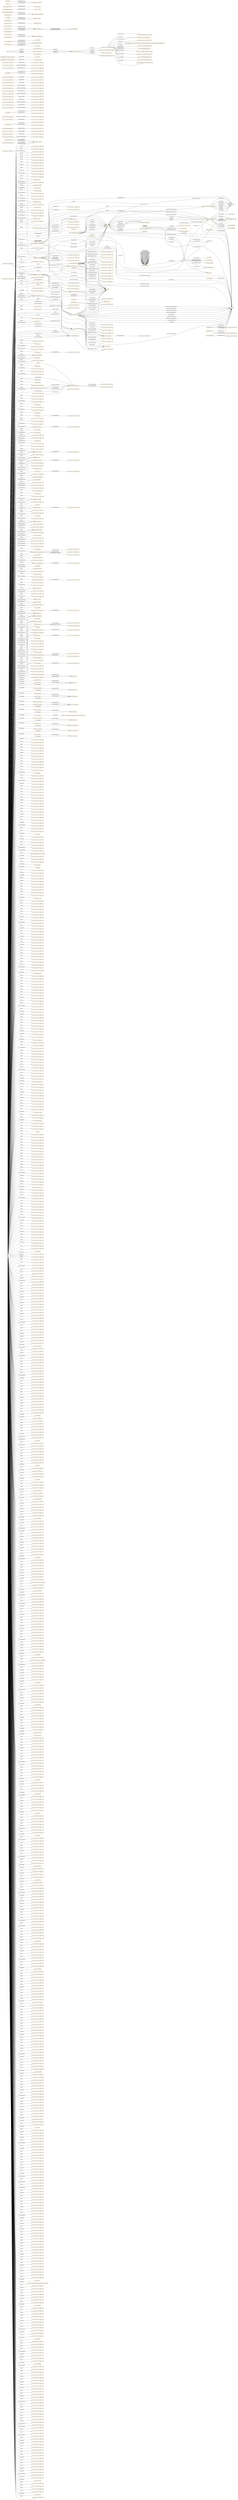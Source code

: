 digraph ar2dtool_diagram { 
rankdir=LR;
size="1501"
node [shape = rectangle, color="orange"]; "geoes:Municipio" "geopolitical:territory" "owl:Thing" "149121a9:1857373286f:-7d0d" "geoes:Estero" "149121a9:1857373286f:-7e4b" "geoes:ZonaContigua" "149121a9:1857373286f:-7fa3" "149121a9:1857373286f:-7e1c" "geoes:Lavajo" "149121a9:1857373286f:-7f16" "geoes:Morfologia" "149121a9:1857373286f:-7c53" "149121a9:1857373286f:-7f25" "149121a9:1857373286f:-7ce0" "149121a9:1857373286f:-7cef" "geoes:Torrente" "149121a9:1857373286f:-7c96" "geoes:MasaDeAguaArtificial" "149121a9:1857373286f:-7d17" "geoes:Estuario" "149121a9:1857373286f:-7e2a" "149121a9:1857373286f:-7f10" "149121a9:1857373286f:-7e26" "149121a9:1857373286f:-7ff5" "149121a9:1857373286f:-7d6f" "geoes:Canyo" "149121a9:1857373286f:-7e69" "149121a9:1857373286f:-7fa9" "geoes:Acuifero" "149121a9:1857373286f:-7c42" "149121a9:1857373286f:-7e05" "geoes:Nevero" "149121a9:1857373286f:-7cfd" "149121a9:1857373286f:-7d7b" "geoes:FuenteArtificial" "149121a9:1857373286f:-7e7c" "geoes:Mar" "149121a9:1857373286f:-7da4" "149121a9:1857373286f:-7ffb" "149121a9:1857373286f:-7f1a" "149121a9:1857373286f:-7d5e" "149121a9:1857373286f:-7e5f" "149121a9:1857373286f:-7e31" "geoes:Canal" "geoes:Arroyo" "149121a9:1857373286f:-7f59" "149121a9:1857373286f:-7fa0" "149121a9:1857373286f:-7fc7" "149121a9:1857373286f:-7f8a" "geoes:Rio" "149121a9:1857373286f:-7e5c" "149121a9:1857373286f:-7ce2" "149121a9:1857373286f:-7db2" "geoes:Recinto" "149121a9:1857373286f:-7cc8" "149121a9:1857373286f:-7dc1" "geoes:Saladar" "149121a9:1857373286f:-7f56" "geoes:ZonaEconomicaExclusiva" "geoes:FenomenoHidrografico" "149121a9:1857373286f:-7c5d" "149121a9:1857373286f:-7f9d" "geoes:CanalAguasContinentales" "149121a9:1857373286f:-7ceb" "geoes:Aluvion" "149121a9:1857373286f:-7c3e" "149121a9:1857373286f:-7ccb" "149121a9:1857373286f:-7e66" "geoes:Acequia" "149121a9:1857373286f:-7d72" "149121a9:1857373286f:-7e63" "149121a9:1857373286f:-7c5a" "149121a9:1857373286f:-7fe9" "149121a9:1857373286f:-7ca7" "149121a9:1857373286f:-7c82" "geoes:AltaMar" "geoes:Pozo" "149121a9:1857373286f:-7e07" "geoes:AguasCorrientes" "149121a9:1857373286f:-7d08" "149121a9:1857373286f:-7f80" "149121a9:1857373286f:-7c4c" "149121a9:1857373286f:-7f8f" "geoes:CanalMarino" "geoes:Delta" "geoes:Humedal" "149121a9:1857373286f:-7fd4" "geoes:Charca" "149121a9:1857373286f:-7cbb" "149121a9:1857373286f:-7c8d" "geoes:Tuberia" "149121a9:1857373286f:-7d80" "149121a9:1857373286f:-7d0c" "geoes:Lago" "geoes:AguasSubterraneas" "geoes:Dren" "149121a9:1857373286f:-7cde" "geoes:AguasDulces" "geoes:Captacion" "149121a9:1857373286f:-7f99" "149121a9:1857373286f:-7f60" "149121a9:1857373286f:-7cee" "geoes:Ibon" "geoes:Nacimiento" "149121a9:1857373286f:-7c66" "149121a9:1857373286f:-7e6d" "149121a9:1857373286f:-7d2d" "149121a9:1857373286f:-7d26" "geoes:AguasCosteras" "geoes:Gola" "149121a9:1857373286f:-7fcd" "149121a9:1857373286f:-7c95" "149121a9:1857373286f:-7fb8" "geoes:HidronimoPuntual" "geoes:Albufera" "149121a9:1857373286f:-7cc4" "149121a9:1857373286f:-7cf5" "149121a9:1857373286f:-7dee" "149121a9:1857373286f:-7f6d" "149121a9:1857373286f:-7fc0" "geoes:AguasQuietas" "149121a9:1857373286f:-7dce" "geoes:ZonaHumeda" "geoes:AguasMarinas" "geoes:ZonaEncharcable" "149121a9:1857373286f:-7fd7" "149121a9:1857373286f:-7fac" "149121a9:1857373286f:-7f4e" "geoes:Basines" "149121a9:1857373286f:-7e76" "149121a9:1857373286f:-7c40" "149121a9:1857373286f:-7f92" "geoes:Embalse" "geoes:Marisma" "149121a9:1857373286f:-7ce4" "149121a9:1857373286f:-7f29" "geoes:Ojo" "geoes:Glaciar" "149121a9:1857373286f:-7f72" "geoes:AguasSuperficiales" "149121a9:1857373286f:-7e57" "149121a9:1857373286f:-7e03" "149121a9:1857373286f:-7d04" "geoes:Acuitardo" "geoes:Toma" "149121a9:1857373286f:-7e13" "geoes:Manantial" "149121a9:1857373286f:-7d13" "149121a9:1857373286f:-7fe2" "149121a9:1857373286f:-7cbe" "149121a9:1857373286f:-7e22" "149121a9:1857373286f:-7de7" "geoes:Desembocadura" "149121a9:1857373286f:-7cd6" "geoes:Cascada" "geoes:Rapido" "149121a9:1857373286f:-7faf" "geoes:Corriente" "149121a9:1857373286f:-7c62" "149121a9:1857373286f:-7e09" "149121a9:1857373286f:-7ff8" "149121a9:1857373286f:-7c89" "149121a9:1857373286f:-7d22" "geoes:Deposito" "geoes:AguasCorrientesArtificiales" "geoes:Canalillo" "geoes:SurgenciaNatural" "149121a9:1857373286f:-7c71" "geoes:SurgenciaArtificial" "149121a9:1857373286f:-7cad" "149121a9:1857373286f:-7d1e" "149121a9:1857373286f:-7e2c" "geoes:Bodon" "geoes:MarTerritorial" "149121a9:1857373286f:-7d5a" "149121a9:1857373286f:-7fec" "geoes:Confluencia" "149121a9:1857373286f:-7dca" "geoes:CanalAguasMarinas" "149121a9:1857373286f:-7ce9" "149121a9:1857373286f:-7e44" "geoes:Distribucion" "149121a9:1857373286f:-7d50" "149121a9:1857373286f:-7fdc" "geoes:Afluente" "149121a9:1857373286f:-7ce6" "149121a9:1857373286f:-7e00" "149121a9:1857373286f:-7f69" "149121a9:1857373286f:-7c46" "geoes:Conducto" "149121a9:1857373286f:-7f95" "geoes:AguasCorrientesNaturales" "149121a9:1857373286f:-7e3f" "geoes:Chortal" "geoes:Desague" "geoes:CorrienteSubterranea" "geoes:Sumidero" "149121a9:1857373286f:-7fe5" "149121a9:1857373286f:-7c35" "geoes:Aljibe" "geoes:AguasQuietasNaturales" "geoes:Meandro" "geoes:AguasDeTransicion" "geoes:Barranco" "geoes:MasaDeHielo" "geoes:Salina" "geoes:AguasSaladas" "geoes:Surgencia" "149121a9:1857373286f:-7fd0" "geoes:Ria" "geoes:AguasContinentales" "149121a9:1857373286f:-7f30" "149121a9:1857373286f:-7fb5" "geoes:CuencaHidrografica" "149121a9:1857373286f:-7dad" "149121a9:1857373286f:-7f13" "149121a9:1857373286f:-7f22" "149121a9:1857373286f:-7e38" "geoes:Lucio" "geoes:Laguna" "149121a9:1857373286f:-7c99" "149121a9:1857373286f:-7f51" "149121a9:1857373286f:-7de1" "149121a9:1857373286f:-7d56" "geoes:Aguas" "149121a9:1857373286f:-7dd6" "149121a9:1857373286f:-7f1e" "149121a9:1857373286f:-7d53" "geoes:LagunaSalada" "149121a9:1857373286f:-7dbb" "geoes:AguasQuietasArtificiales" "149121a9:1857373286f:-7ca8" "149121a9:1857373286f:-7fbb" "149121a9:1857373286f:-7ff2" "149121a9:1857373286f:-7f36" "geoes:FuenteArtesana" "149121a9:1857373286f:-7e7f" "149121a9:1857373286f:-7e1f" "149121a9:1857373286f:-7e71" "149121a9:1857373286f:-7f79" "geoes:Rambla" "149121a9:1857373286f:-7d96" "149121a9:1857373286f:-7e51" "149121a9:1857373286f:-7f40" "149121a9:1857373286f:-7d45" "149121a9:1857373286f:-7dc5" "wgs84_pos:SpatialThing" "time:TimeZone" "time:GeneralDateTimeDescription" "time:DateTimeInterval" "bd5f96d3ba6c17780a5b60fb7dd2d747" "time:TRS" "time:TemporalDuration" "time:Duration" "time:GeneralDurationDescription" "time:ProperInterval" "time:TimePosition" "time:TemporalPosition" "time:Interval" "time:TemporalEntity" "time:MonthOfYear" "32bafacfe5992837e061489b30d6e292" "time:TemporalUnit" "time:Instant" "time:DayOfWeek" ; /*classes style*/
	"geoes:top.owl" -> "http://www.w3.org/2006/time" [ label = "owl:imports" ];
	"geoes:top.owl" -> "http://www.w3.org/2003/01/geo/wgs84_pos" [ label = "owl:imports" ];
	"geoes:top.owl" -> "http://vocab.deri.ie/scovo" [ label = "owl:imports" ];
	"geoes:top.owl" -> "http://aims.fao.org/aos/geopolitical.owl" [ label = "owl:imports" ];
	"geoes:AguasContinentales" -> "149121a9:1857373286f:-7e69" [ label = "owl:equivalentClass" ];
	"http://www.w3.org/2006/time" -> "http://orcid.org/0000-0002-3884-3420" [ label = "dcterms:creator" ];
	"http://www.w3.org/2006/time" -> "http://www.w3.org/TR/owl-time" [ label = "rdfs:seeAlso" ];
	"http://www.w3.org/2006/time" -> "http://dx.doi.org/10.3233/SW-150187" [ label = "rdfs:seeAlso" ];
	"http://www.w3.org/2006/time" -> "http://www.semantic-web-journal.net/content/time-ontology-extended-non-gregorian-calendar-applications" [ label = "rdfs:seeAlso" ];
	"http://www.w3.org/2006/time" -> "http://www.w3.org/TR/owl-time" [ label = "dcterms:isVersionOf" ];
	"http://www.w3.org/2006/time" -> "http://www.w3.org/2006/time#2016" [ label = "owl:versionIRI" ];
	"http://www.w3.org/2006/time" -> "mailto:panfeng66@gmail.com" [ label = "dcterms:creator" ];
	"http://www.w3.org/2006/time" -> "https://en.wikipedia.org/wiki/Jerry_Hobbs" [ label = "dcterms:creator" ];
	"http://www.w3.org/2006/time" -> "https://orcid.org/0000-0001-8269-8171" [ label = "dcterms:contributor" ];
	"http://www.w3.org/2006/time" -> "mailto:chris.little@metoffice.gov.uk" [ label = "dcterms:contributor" ];
	"http://www.w3.org/2006/time" -> "http://www.w3.org/2006/time#2006" [ label = "owl:priorVersion" ];
	"http://www.w3.org/2006/time" -> "https://creativecommons.org/licenses/by/4.0/" [ label = "dcterms:license" ];
	"time:generalDay" -> "149121a9:1857373286f:-7c2a" [ label = "owl:withRestrictions" ];
	"time:generalDay" -> "xsd:string" [ label = "owl:onDatatype" ];
	"time:intervalBefore" -> "time:intervalDisjoint" [ label = "rdfs:subPropertyOf" ];
	"time:intervalBefore" -> "time:before" [ label = "rdfs:subPropertyOf" ];
	"geoes:geopolitica.owl" -> "geoes:top.owl" [ label = "owl:imports" ];
	"time:inDateTime" -> "time:inTemporalPosition" [ label = "rdfs:subPropertyOf" ];
	"geoes:sometido_a_descarga_por" -> "geoes:sometido" [ label = "rdfs:subPropertyOf" ];
	"time:intervalFinishes" -> "time:intervalIn" [ label = "rdfs:subPropertyOf" ];
	"geoes:transportes.owl" -> "geoes:top.owl" [ label = "owl:imports" ];
	"wgs84_pos:location" -> "foaf:based_near" [ label = "rdfs:subPropertyOf" ];
	"geoes:AguasCorrientes" -> "149121a9:1857373286f:-7e66" [ label = "owl:equivalentClass" ];
	"time:hasEnd" -> "time:hasTime" [ label = "rdfs:subPropertyOf" ];
	"geoes:Rambla" -> "149121a9:1857373286f:-7ca8" [ label = "owl:equivalentClass" ];
	"geoes:transvasa" -> "geoes:conduce" [ label = "rdfs:subPropertyOf" ];
	"geoes:desembocaEn" -> "geoes:desagua_en" [ label = "rdfs:subPropertyOf" ];
	"geoes:Lucio" -> "149121a9:1857373286f:-7cf5" [ label = "owl:equivalentClass" ];
	"time:hasDurationDescription" -> "time:hasTemporalDuration" [ label = "rdfs:subPropertyOf" ];
	"geoes:" -> "geoes:hydro.owl" [ label = "owl:imports" ];
	"geoes:" -> "geoes:transportes.owl" [ label = "owl:imports" ];
	"geoes:" -> "geoes:geopolitica.owl" [ label = "owl:imports" ];
	"geoes:Acuifero" -> "149121a9:1857373286f:-7e7c" [ label = "owl:equivalentClass" ];
	"geoes:Aguas" -> "149121a9:1857373286f:-7e6d" [ label = "owl:equivalentClass" ];
	"geoes:precedeA" -> "geoes:esta_proxima_a" [ label = "rdfs:subPropertyOf" ];
	"time:intervalIn" -> "time:intervalEquals" [ label = "owl:propertyDisjointWith" ];
	"time:inTimePosition" -> "time:inTemporalPosition" [ label = "rdfs:subPropertyOf" ];
	"geoes:Pozo" -> "149121a9:1857373286f:-7cad" [ label = "owl:equivalentClass" ];
	"geoes:es_transvasada" -> "geoes:es_conducido_por" [ label = "rdfs:subPropertyOf" ];
	"geoes:distribuye" -> "geoes:conduce" [ label = "rdfs:subPropertyOf" ];
	"geoes:Canal" -> "149121a9:1857373286f:-7dc5" [ label = "owl:equivalentClass" ];
	"geoes:transmite" -> "geoes:permite" [ label = "rdfs:subPropertyOf" ];
	"time:generalYear" -> "149121a9:1857373286f:-7c28" [ label = "owl:withRestrictions" ];
	"time:generalYear" -> "xsd:string" [ label = "owl:onDatatype" ];
	"time:intervalStarts" -> "time:intervalIn" [ label = "rdfs:subPropertyOf" ];
	"geoes:nombre_alternativo" -> "geoes:nombre" [ label = "rdfs:subPropertyOf" ];
	"time:intervalDuring" -> "time:intervalIn" [ label = "rdfs:subPropertyOf" ];
	"time:ProperInterval" -> "time:Instant" [ label = "owl:disjointWith" ];
	"geoes:AguasQuietas" -> "149121a9:1857373286f:-7e22" [ label = "owl:equivalentClass" ];
	"time:seconds" -> "http://www.bipm.org/en/publications/si-brochure/second.html" [ label = "rdfs:seeAlso" ];
	"geoes:se_extrae_para" -> "geoes:alimenta_a" [ label = "rdfs:subPropertyOf" ];
	"geoes:AguasQuietasNaturales" -> "149121a9:1857373286f:-7e1c" [ label = "owl:equivalentClass" ];
	"geoes:Idioma_alternativo" -> "geoes:idioma" [ label = "rdfs:subPropertyOf" ];
	"time:generalMonth" -> "149121a9:1857373286f:-7c29" [ label = "owl:withRestrictions" ];
	"time:generalMonth" -> "xsd:string" [ label = "owl:onDatatype" ];
	"time:intervalEquals" -> "time:intervalIn" [ label = "owl:propertyDisjointWith" ];
	"geoes:CanalAguasMarinas" -> "149121a9:1857373286f:-7dbb" [ label = "owl:equivalentClass" ];
	"geoes:ZonaHumeda" -> "149121a9:1857373286f:-7c42" [ label = "owl:equivalentClass" ];
	"geoes:Afluente" -> "149121a9:1857373286f:-7e71" [ label = "owl:equivalentClass" ];
	"geoes:Afluente" -> "149121a9:1857373286f:-7e76" [ label = "owl:equivalentClass" ];
	"geoes:se_extrae" -> "geoes:es_alimentada_por" [ label = "rdfs:subPropertyOf" ];
	"geoes:AguasCorrientesArtificiales" -> "149121a9:1857373286f:-7e5f" [ label = "owl:equivalentClass" ];
	"geoes:AguasCorrientesArtificiales" -> "149121a9:1857373286f:-7e63" [ label = "owl:equivalentClass" ];
	"geoes:AguasSuperficiales" -> "149121a9:1857373286f:-7e00" [ label = "owl:equivalentClass" ];
	"time:hasDuration" -> "time:hasTemporalDuration" [ label = "rdfs:subPropertyOf" ];
	"geoes:AguasDeTransicion" -> "149121a9:1857373286f:-7e3f" [ label = "owl:equivalentClass" ];
	"geoes:AguasDeTransicion" -> "149121a9:1857373286f:-7e31" [ label = "owl:equivalentClass" ];
	"time:hasBeginning" -> "time:hasTime" [ label = "rdfs:subPropertyOf" ];
	"geoes:MasaDeAguaArtificial" -> "149121a9:1857373286f:-7cc8" [ label = "owl:equivalentClass" ];
	"geoes:Nacimiento" -> "149121a9:1857373286f:-7cbe" [ label = "owl:equivalentClass" ];
	"geoes:Dren" -> "149121a9:1857373286f:-7d5e" [ label = "owl:equivalentClass" ];
	"geoes:long" -> "geoes:coordenadas" [ label = "rdfs:subPropertyOf" ];
	"geoes:Gola" -> "149121a9:1857373286f:-7d1e" [ label = "owl:equivalentClass" ];
	"geoes:CanalAguasContinentales" -> "149121a9:1857373286f:-7dc1" [ label = "owl:equivalentClass" ];
	"geoes:AguasQuietasArtificiales" -> "149121a9:1857373286f:-7e1f" [ label = "owl:equivalentClass" ];
	"geoes:SurgenciaArtificial" -> "149121a9:1857373286f:-7c5a" [ label = "owl:equivalentClass" ];
	"time:TemporalEntity" -> "149121a9:1857373286f:-7c2e" [ label = "owl:unionOf" ];
	"geoes:es_distribuida" -> "geoes:es_conducido_por" [ label = "rdfs:subPropertyOf" ];
	"geoes:sigueA" -> "geoes:esta_proxima_a" [ label = "rdfs:subPropertyOf" ];
	"geoes:Surgencia" -> "149121a9:1857373286f:-7c5d" [ label = "owl:equivalentClass" ];
	"geoes:es_capturado" -> "geoes:es_conectado_con" [ label = "rdfs:subPropertyOf" ];
	"geoes:Desague" -> "149121a9:1857373286f:-7d72" [ label = "owl:equivalentClass" ];
	"geoes:captura" -> "geoes:conecta_con" [ label = "rdfs:subPropertyOf" ];
	"geoes:sometida_a_influencia_de" -> "geoes:sometido" [ label = "rdfs:subPropertyOf" ];
	"NULL" -> "149121a9:1857373286f:-7e90" [ label = "owl:oneOf" ];
	"NULL" -> "149121a9:1857373286f:-7d69" [ label = "rdf:rest" ];
	"NULL" -> "149121a9:1857373286f:-7d50" [ label = "owl:allValuesFrom" ];
	"NULL" -> "149121a9:1857373286f:-7cd6" [ label = "owl:someValuesFrom" ];
	"NULL" -> "149121a9:1857373286f:-7ec3" [ label = "rdf:rest" ];
	"NULL" -> "geoes:Deposito" [ label = "rdf:first" ];
	"NULL" -> "149121a9:1857373286f:-7e8b" [ label = "rdf:rest" ];
	"NULL" -> "149121a9:1857373286f:-7f86" [ label = "rdf:rest" ];
	"NULL" -> "149121a9:1857373286f:-7ea6" [ label = "owl:oneOf" ];
	"NULL" -> "149121a9:1857373286f:-7cc0" [ label = "rdf:rest" ];
	"NULL" -> "149121a9:1857373286f:-7f47" [ label = "rdf:rest" ];
	"NULL" -> "149121a9:1857373286f:-7faa" [ label = "rdf:rest" ];
	"NULL" -> "geoes:Ria" [ label = "owl:someValuesFrom" ];
	"NULL" -> "149121a9:1857373286f:-7f82" [ label = "rdf:rest" ];
	"NULL" -> "149121a9:1857373286f:-7f08" [ label = "rdf:rest" ];
	"NULL" -> "geoes:Lago" [ label = "rdf:first" ];
	"NULL" -> "149121a9:1857373286f:-7e0d" [ label = "rdf:rest" ];
	"NULL" -> "xsd:gMonth" [ label = "owl:allValuesFrom" ];
	"NULL" -> "geoes:Barranco" [ label = "owl:allValuesFrom" ];
	"NULL" -> "149121a9:1857373286f:-7f54" [ label = "rdf:rest" ];
	"NULL" -> "geoes:FuenteArtesana" [ label = "rdf:first" ];
	"NULL" -> "geoes:ZonaEncharcable" [ label = "rdf:first" ];
	"NULL" -> "149121a9:1857373286f:-7e1a" [ label = "rdf:rest" ];
	"NULL" -> "149121a9:1857373286f:-7d3f" [ label = "owl:intersectionOf" ];
	"NULL" -> "149121a9:1857373286f:-7d6e" [ label = "owl:unionOf" ];
	"NULL" -> "149121a9:1857373286f:-7e4b" [ label = "owl:allValuesFrom" ];
	"NULL" -> "149121a9:1857373286f:-7f61" [ label = "rdf:rest" ];
	"NULL" -> "149121a9:1857373286f:-7fd8" [ label = "rdf:rest" ];
	"NULL" -> "149121a9:1857373286f:-7c84" [ label = "rdf:rest" ];
	"NULL" -> "geoes:Basines" [ label = "rdf:first" ];
	"NULL" -> "149121a9:1857373286f:-7d1f" [ label = "rdf:rest" ];
	"NULL" -> "149121a9:1857373286f:-7dd1" [ label = "rdf:rest" ];
	"NULL" -> "149121a9:1857373286f:-7e89" [ label = "owl:oneOf" ];
	"NULL" -> "149121a9:1857373286f:-7fa6" [ label = "rdf:rest" ];
	"NULL" -> "149121a9:1857373286f:-7e98" [ label = "rdf:rest" ];
	"NULL" -> "149121a9:1857373286f:-7eff" [ label = "rdf:rest" ];
	"NULL" -> "geoes:Canal" [ label = "rdf:first" ];
	"NULL" -> "149121a9:1857373286f:-7f6e" [ label = "rdf:rest" ];
	"NULL" -> "geoes:Manantial" [ label = "rdf:first" ];
	"NULL" -> "149121a9:1857373286f:-7ec9" [ label = "owl:oneOf" ];
	"NULL" -> "time:GeneralDateTimeDescription" [ label = "rdf:first" ];
	"NULL" -> "149121a9:1857373286f:-7fb3" [ label = "rdf:rest" ];
	"NULL" -> "149121a9:1857373286f:-7c24" [ label = "rdf:rest" ];
	"NULL" -> "149121a9:1857373286f:-7fb7" [ label = "owl:unionOf" ];
	"NULL" -> "149121a9:1857373286f:-7d0b" [ label = "owl:intersectionOf" ];
	"NULL" -> "149121a9:1857373286f:-7ecd" [ label = "rdf:rest" ];
	"NULL" -> "149121a9:1857373286f:-7f7b" [ label = "rdf:rest" ];
	"NULL" -> "time:year" [ label = "owl:onProperty" ];
	"NULL" -> "149121a9:1857373286f:-7f3c" [ label = "rdf:rest" ];
	"NULL" -> "149121a9:1857373286f:-7f89" [ label = "owl:unionOf" ];
	"NULL" -> "149121a9:1857373286f:-7c31" [ label = "rdf:rest" ];
	"NULL" -> "149121a9:1857373286f:-7eda" [ label = "rdf:rest" ];
	"NULL" -> "geoes:Aguas" [ label = "rdf:first" ];
	"NULL" -> "149121a9:1857373286f:-7d97" [ label = "owl:intersectionOf" ];
	"NULL" -> "149121a9:1857373286f:-7d5d" [ label = "owl:intersectionOf" ];
	"NULL" -> "af3f7e08aeb82dfc0754ea32ac3a2399" [ label = "rdf:first" ];
	"NULL" -> "geoes:Acuifero" [ label = "owl:allValuesFrom" ];
	"NULL" -> "geoes:Marisma" [ label = "owl:allValuesFrom" ];
	"NULL" -> "149121a9:1857373286f:-7c94" [ label = "owl:unionOf" ];
	"NULL" -> "149121a9:1857373286f:-7d13" [ label = "owl:allValuesFrom" ];
	"NULL" -> "149121a9:1857373286f:-7f1d" [ label = "owl:unionOf" ];
	"NULL" -> "149121a9:1857373286f:-7e06" [ label = "rdf:rest" ];
	"NULL" -> "geoes:estaEn" [ label = "owl:onProperty" ];
	"NULL" -> "time:days" [ label = "owl:onProperty" ];
	"NULL" -> "geoes:Ibon" [ label = "owl:someValuesFrom" ];
	"NULL" -> "149121a9:1857373286f:-7c8e" [ label = "rdf:rest" ];
	"NULL" -> "149121a9:1857373286f:-7eec" [ label = "owl:oneOf" ];
	"NULL" -> "149121a9:1857373286f:-7d7a" [ label = "owl:unionOf" ];
	"NULL" -> "geoes:AguasCorrientesNaturales" [ label = "rdf:first" ];
	"NULL" -> "149121a9:1857373286f:-7ed8" [ label = "owl:oneOf" ];
	"NULL" -> "149121a9:1857373286f:-7f0a" [ label = "owl:oneOf" ];
	"NULL" -> "149121a9:1857373286f:-7fef" [ label = "rdf:rest" ];
	"NULL" -> "geoes:CorrienteSubterranea" [ label = "rdf:first" ];
	"NULL" -> "149121a9:1857373286f:-7e20" [ label = "rdf:rest" ];
	"NULL" -> "149121a9:1857373286f:-7cc2" [ label = "rdf:rest" ];
	"NULL" -> "149121a9:1857373286f:-7ed6" [ label = "rdf:rest" ];
	"NULL" -> "149121a9:1857373286f:-7c62" [ label = "owl:someValuesFrom" ];
	"NULL" -> "149121a9:1857373286f:-7d89" [ label = "rdf:rest" ];
	"NULL" -> "geoes:evacua_de" [ label = "owl:onProperty" ];
	"NULL" -> "149121a9:1857373286f:-7fbd" [ label = "rdf:rest" ];
	"NULL" -> "149121a9:1857373286f:-7ee3" [ label = "rdf:rest" ];
	"NULL" -> "149121a9:1857373286f:-7ea4" [ label = "rdf:rest" ];
	"NULL" -> "149121a9:1857373286f:-7d7b" [ label = "owl:someValuesFrom" ];
	"NULL" -> "149121a9:1857373286f:-7f67" [ label = "rdf:rest" ];
	"NULL" -> "149121a9:1857373286f:-7d92" [ label = "rdf:rest" ];
	"NULL" -> "149121a9:1857373286f:-7fca" [ label = "rdf:rest" ];
	"NULL" -> "149121a9:1857373286f:-7fb4" [ label = "owl:unionOf" ];
	"NULL" -> "149121a9:1857373286f:-7e2d" [ label = "rdf:rest" ];
	"NULL" -> "149121a9:1857373286f:-7d31" [ label = "owl:intersectionOf" ];
	"NULL" -> "149121a9:1857373286f:-7eb1" [ label = "rdf:rest" ];
	"NULL" -> "149121a9:1857373286f:-7c3d" [ label = "owl:unionOf" ];
	"NULL" -> "149121a9:1857373286f:-7e07" [ label = "rdf:first" ];
	"NULL" -> "geoes:conecta_con" [ label = "owl:onProperty" ];
	"NULL" -> "149121a9:1857373286f:-7d64" [ label = "rdf:rest" ];
	"NULL" -> "149121a9:1857373286f:-7f74" [ label = "rdf:rest" ];
	"NULL" -> "149121a9:1857373286f:-7f98" [ label = "owl:unionOf" ];
	"NULL" -> "149121a9:1857373286f:-7d60" [ label = "rdf:rest" ];
	"NULL" -> "149121a9:1857373286f:-7f70" [ label = "rdf:rest" ];
	"NULL" -> "149121a9:1857373286f:-7dd5" [ label = "owl:unionOf" ];
	"NULL" -> "149121a9:1857373286f:-7e5c" [ label = "owl:allValuesFrom" ];
	"NULL" -> "geoes:Salina" [ label = "rdf:first" ];
	"NULL" -> "149121a9:1857373286f:-7f42" [ label = "rdf:rest" ];
	"NULL" -> "geoes:AguasCorrientesNaturales" [ label = "owl:someValuesFrom" ];
	"NULL" -> "149121a9:1857373286f:-7f03" [ label = "rdf:rest" ];
	"NULL" -> "149121a9:1857373286f:-7fb9" [ label = "rdf:rest" ];
	"NULL" -> "149121a9:1857373286f:-7d5a" [ label = "owl:someValuesFrom" ];
	"NULL" -> "149121a9:1857373286f:-7c37" [ label = "rdf:rest" ];
	"NULL" -> "geoes:Distribucion" [ label = "rdf:first" ];
	"NULL" -> "149121a9:1857373286f:-7c95" [ label = "rdf:first" ];
	"NULL" -> "149121a9:1857373286f:-7d7e" [ label = "rdf:rest" ];
	"NULL" -> "149121a9:1857373286f:-7f4f" [ label = "rdf:rest" ];
	"NULL" -> "geoes:Embalse" [ label = "owl:someValuesFrom" ];
	"NULL" -> "149121a9:1857373286f:-7c4c" [ label = "owl:allValuesFrom" ];
	"NULL" -> "149121a9:1857373286f:-7c44" [ label = "rdf:rest" ];
	"NULL" -> "149121a9:1857373286f:-7c3b" [ label = "owl:intersectionOf" ];
	"NULL" -> "149121a9:1857373286f:-7e86" [ label = "rdf:rest" ];
	"NULL" -> "geoes:deposita_en" [ label = "owl:onProperty" ];
	"NULL" -> "149121a9:1857373286f:-7e82" [ label = "rdf:rest" ];
	"NULL" -> "149121a9:1857373286f:-7d4c" [ label = "rdf:rest" ];
	"NULL" -> "geoes:AguasQuietasArtificiales" [ label = "rdf:first" ];
	"NULL" -> "149121a9:1857373286f:-7f5c" [ label = "rdf:rest" ];
	"NULL" -> "149121a9:1857373286f:-7fe0" [ label = "rdf:rest" ];
	"NULL" -> "geoes:AguasQuietasArtificiales" [ label = "owl:complementOf" ];
	"NULL" -> "geoes:Acuifero" [ label = "rdf:first" ];
	"NULL" -> "149121a9:1857373286f:-7fa1" [ label = "rdf:rest" ];
	"NULL" -> "149121a9:1857373286f:-7e58" [ label = "rdf:rest" ];
	"NULL" -> "geoes:Manantial" [ label = "owl:allValuesFrom" ];
	"NULL" -> "149121a9:1857373286f:-7ebb" [ label = "rdf:rest" ];
	"NULL" -> "geoes:Saladar" [ label = "rdf:first" ];
	"NULL" -> "geoes:SurgenciaArtificial" [ label = "rdf:first" ];
	"NULL" -> "149121a9:1857373286f:-7e19" [ label = "rdf:rest" ];
	"NULL" -> "149121a9:1857373286f:-7d55" [ label = "owl:unionOf" ];
	"NULL" -> "149121a9:1857373286f:-7f2a" [ label = "rdf:rest" ];
	"NULL" -> "149121a9:1857373286f:-7f7a" [ label = "rdf:rest" ];
	"NULL" -> "149121a9:1857373286f:-7e74" [ label = "owl:intersectionOf" ];
	"NULL" -> "149121a9:1857373286f:-7e61" [ label = "rdf:rest" ];
	"NULL" -> "149121a9:1857373286f:-7f21" [ label = "owl:unionOf" ];
	"NULL" -> "149121a9:1857373286f:-7dc9" [ label = "owl:unionOf" ];
	"NULL" -> "149121a9:1857373286f:-7dea" [ label = "rdf:rest" ];
	"NULL" -> "149121a9:1857373286f:-7ee9" [ label = "rdf:rest" ];
	"NULL" -> "149121a9:1857373286f:-7dbc" [ label = "rdf:rest" ];
	"NULL" -> "149121a9:1857373286f:-7e6e" [ label = "rdf:rest" ];
	"NULL" -> "149121a9:1857373286f:-7ef6" [ label = "rdf:rest" ];
	"NULL" -> "149121a9:1857373286f:-7d25" [ label = "owl:unionOf" ];
	"NULL" -> "149121a9:1857373286f:-7f2f" [ label = "owl:unionOf" ];
	"NULL" -> "149121a9:1857373286f:-7eb7" [ label = "rdf:rest" ];
	"NULL" -> "geoes:es_originado_por" [ label = "owl:onProperty" ];
	"NULL" -> "149121a9:1857373286f:-7d38" [ label = "rdf:rest" ];
	"NULL" -> "149121a9:1857373286f:-7fdd" [ label = "rdf:rest" ];
	"NULL" -> "geoes:conduce" [ label = "owl:onProperty" ];
	"NULL" -> "geoes:Morfologia" [ label = "rdf:first" ];
	"NULL" -> "149121a9:1857373286f:-7d70" [ label = "owl:intersectionOf" ];
	"NULL" -> "149121a9:1857373286f:-7c4a" [ label = "rdf:rest" ];
	"NULL" -> "149121a9:1857373286f:-7ec4" [ label = "rdf:rest" ];
	"NULL" -> "geoes:Lucio" [ label = "owl:someValuesFrom" ];
	"NULL" -> "149121a9:1857373286f:-7f87" [ label = "rdf:rest" ];
	"NULL" -> "149121a9:1857373286f:-7fea" [ label = "rdf:rest" ];
	"NULL" -> "149121a9:1857373286f:-7f48" [ label = "rdf:rest" ];
	"NULL" -> "149121a9:1857373286f:-7e4d" [ label = "rdf:rest" ];
	"NULL" -> "149121a9:1857373286f:-7f09" [ label = "rdf:rest" ];
	"NULL" -> "149121a9:1857373286f:-7d2c" [ label = "owl:intersectionOf" ];
	"NULL" -> "geoes:AguasMarinas" [ label = "owl:someValuesFrom" ];
	"NULL" -> "149121a9:1857373286f:-7ed1" [ label = "rdf:rest" ];
	"NULL" -> "149121a9:1857373286f:-7e0e" [ label = "rdf:rest" ];
	"NULL" -> "149121a9:1857373286f:-7d16" [ label = "owl:unionOf" ];
	"NULL" -> "geoes:sufre_descarga_de" [ label = "owl:onProperty" ];
	"NULL" -> "149121a9:1857373286f:-7c8c" [ label = "owl:unionOf" ];
	"NULL" -> "149121a9:1857373286f:-7f90" [ label = "rdf:rest" ];
	"NULL" -> "149121a9:1857373286f:-7e5a" [ label = "rdf:rest" ];
	"NULL" -> "149121a9:1857373286f:-7cba" [ label = "owl:unionOf" ];
	"NULL" -> "149121a9:1857373286f:-7db8" [ label = "rdf:rest" ];
	"NULL" -> "149121a9:1857373286f:-7e68" [ label = "owl:unionOf" ];
	"NULL" -> "149121a9:1857373286f:-7d20" [ label = "rdf:rest" ];
	"NULL" -> "149121a9:1857373286f:-7f62" [ label = "rdf:rest" ];
	"NULL" -> "149121a9:1857373286f:-7e38" [ label = "owl:allValuesFrom" ];
	"NULL" -> "149121a9:1857373286f:-7f23" [ label = "rdf:rest" ];
	"NULL" -> "149121a9:1857373286f:-7fd9" [ label = "rdf:rest" ];
	"NULL" -> "geoes:discurre_sobre" [ label = "owl:onProperty" ];
	"NULL" -> "149121a9:1857373286f:-7c85" [ label = "rdf:rest" ];
	"NULL" -> "149121a9:1857373286f:-7cdf" [ label = "rdf:rest" ];
	"NULL" -> "149121a9:1857373286f:-7d45" [ label = "owl:allValuesFrom" ];
	"NULL" -> "time:numericDuration" [ label = "owl:onProperty" ];
	"NULL" -> "149121a9:1857373286f:-7fe6" [ label = "rdf:rest" ];
	"NULL" -> "149121a9:1857373286f:-7c57" [ label = "rdf:rest" ];
	"NULL" -> "149121a9:1857373286f:-7fa7" [ label = "rdf:rest" ];
	"NULL" -> "rdf:nil" [ label = "rdf:rest" ];
	"NULL" -> "149121a9:1857373286f:-7e99" [ label = "rdf:rest" ];
	"NULL" -> "149121a9:1857373286f:-7f6f" [ label = "rdf:rest" ];
	"NULL" -> "149121a9:1857373286f:-7ff3" [ label = "rdf:rest" ];
	"NULL" -> "geoes:Conducto" [ label = "rdf:first" ];
	"NULL" -> "149121a9:1857373286f:-7c64" [ label = "rdf:rest" ];
	"NULL" -> "149121a9:1857373286f:-7ece" [ label = "rdf:rest" ];
	"NULL" -> "149121a9:1857373286f:-7c60" [ label = "rdf:rest" ];
	"NULL" -> "geoes:esta_proxima_a" [ label = "owl:onProperty" ];
	"NULL" -> "149121a9:1857373286f:-7cef" [ label = "owl:someValuesFrom" ];
	"NULL" -> "149121a9:1857373286f:-7d6c" [ label = "rdf:rest" ];
	"NULL" -> "149121a9:1857373286f:-7f7c" [ label = "rdf:rest" ];
	"NULL" -> "149121a9:1857373286f:-7f3d" [ label = "rdf:rest" ];
	"NULL" -> "149121a9:1857373286f:-7fc1" [ label = "rdf:rest" ];
	"NULL" -> "149121a9:1857373286f:-7c32" [ label = "rdf:rest" ];
	"NULL" -> "geoes:Humedal" [ label = "rdf:first" ];
	"NULL" -> "149121a9:1857373286f:-7edb" [ label = "rdf:rest" ];
	"NULL" -> "149121a9:1857373286f:-7e39" [ label = "rdf:rest" ];
	"NULL" -> "149121a9:1857373286f:-7c99" [ label = "owl:allValuesFrom" ];
	"NULL" -> "149121a9:1857373286f:-7f4a" [ label = "rdf:rest" ];
	"NULL" -> "149121a9:1857373286f:-7d66" [ label = "owl:intersectionOf" ];
	"NULL" -> "149121a9:1857373286f:-7c88" [ label = "owl:unionOf" ];
	"NULL" -> "time:Duration" [ label = "rdf:first" ];
	"NULL" -> "geoes:AguasDulces" [ label = "owl:complementOf" ];
	"NULL" -> "149121a9:1857373286f:-7ce8" [ label = "rdf:rest" ];
	"NULL" -> "149121a9:1857373286f:-7dcd" [ label = "owl:unionOf" ];
	"NULL" -> "149121a9:1857373286f:-7ca9" [ label = "rdf:rest" ];
	"NULL" -> "149121a9:1857373286f:-7c40" [ label = "rdf:first" ];
	"NULL" -> "geoes:puede_fluir_como" [ label = "owl:onProperty" ];
	"NULL" -> "149121a9:1857373286f:-7f12" [ label = "owl:unionOf" ];
	"NULL" -> "149121a9:1857373286f:-7c3f" [ label = "rdf:rest" ];
	"NULL" -> "149121a9:1857373286f:-7e53" [ label = "rdf:rest" ];
	"NULL" -> "149121a9:1857373286f:-7ce0" [ label = "rdf:first" ];
	"NULL" -> "149121a9:1857373286f:-7c41" [ label = "owl:intersectionOf" ];
	"NULL" -> "149121a9:1857373286f:-7c89" [ label = "owl:someValuesFrom" ];
	"NULL" -> "149121a9:1857373286f:-7e8e" [ label = "rdf:rest" ];
	"NULL" -> "149121a9:1857373286f:-7ed7" [ label = "rdf:rest" ];
	"NULL" -> "geoes:Embalse" [ label = "rdf:first" ];
	"NULL" -> "149121a9:1857373286f:-7daa" [ label = "rdf:rest" ];
	"NULL" -> "149121a9:1857373286f:-7fbe" [ label = "rdf:rest" ];
	"NULL" -> "149121a9:1857373286f:-7e26" [ label = "owl:someValuesFrom" ];
	"NULL" -> "149121a9:1857373286f:-7ce1" [ label = "rdf:rest" ];
	"NULL" -> "149121a9:1857373286f:-7ea5" [ label = "rdf:rest" ];
	"NULL" -> "geoes:Acequia" [ label = "rdf:first" ];
	"NULL" -> "149121a9:1857373286f:-7cf3" [ label = "owl:intersectionOf" ];
	"NULL" -> "149121a9:1857373286f:-7ffa" [ label = "owl:unionOf" ];
	"NULL" -> "149121a9:1857373286f:-7d58" [ label = "rdf:rest" ];
	"NULL" -> "geoes:AguasQuietasNaturales" [ label = "rdf:first" ];
	"NULL" -> "149121a9:1857373286f:-7d93" [ label = "rdf:rest" ];
	"NULL" -> "149121a9:1857373286f:-7fcb" [ label = "rdf:rest" ];
	"NULL" -> "149121a9:1857373286f:-7c65" [ label = "owl:unionOf" ];
	"NULL" -> "149121a9:1857373286f:-7e2e" [ label = "rdf:rest" ];
	"NULL" -> "149121a9:1857373286f:-7eb2" [ label = "rdf:rest" ];
	"NULL" -> "149121a9:1857373286f:-7d33" [ label = "rdf:rest" ];
	"NULL" -> "149121a9:1857373286f:-7de0" [ label = "owl:unionOf" ];
	"NULL" -> "149121a9:1857373286f:-7e2a" [ label = "rdf:first" ];
	"NULL" -> "149121a9:1857373286f:-7f75" [ label = "rdf:rest" ];
	"NULL" -> "149121a9:1857373286f:-7d0d" [ label = "owl:allValuesFrom" ];
	"NULL" -> "149121a9:1857373286f:-7e3b" [ label = "rdf:rest" ];
	"NULL" -> "time:second" [ label = "owl:onProperty" ];
	"NULL" -> "geoes:Aluvion" [ label = "owl:someValuesFrom" ];
	"NULL" -> "149121a9:1857373286f:-7d96" [ label = "owl:someValuesFrom" ];
	"NULL" -> "geoes:se_extrae_para" [ label = "owl:onProperty" ];
	"NULL" -> "geoes:Glaciar" [ label = "owl:complementOf" ];
	"NULL" -> "149121a9:1857373286f:-7dd6" [ label = "owl:someValuesFrom" ];
	"NULL" -> "149121a9:1857373286f:-7eb4" [ label = "owl:oneOf" ];
	"NULL" -> "149121a9:1857373286f:-7f43" [ label = "rdf:rest" ];
	"NULL" -> "149121a9:1857373286f:-7de5" [ label = "rdf:rest" ];
	"NULL" -> "149121a9:1857373286f:-7ff9" [ label = "rdf:rest" ];
	"NULL" -> "149121a9:1857373286f:-7cff" [ label = "rdf:rest" ];
	"NULL" -> "149121a9:1857373286f:-7d00" [ label = "owl:intersectionOf" ];
	"NULL" -> "149121a9:1857373286f:-7cfb" [ label = "rdf:rest" ];
	"NULL" -> "geoes:Desembocadura" [ label = "rdf:first" ];
	"NULL" -> "149121a9:1857373286f:-7f11" [ label = "rdf:rest" ];
	"NULL" -> "149121a9:1857373286f:-7c77" [ label = "rdf:rest" ];
	"NULL" -> "geoes:AguasCorrientesNaturales" [ label = "owl:allValuesFrom" ];
	"NULL" -> "geoes:alimenta_a" [ label = "owl:onProperty" ];
	"NULL" -> "149121a9:1857373286f:-7e43" [ label = "owl:unionOf" ];
	"NULL" -> "149121a9:1857373286f:-7d3a" [ label = "owl:intersectionOf" ];
	"NULL" -> "geoes:Torrente" [ label = "owl:someValuesFrom" ];
	"NULL" -> "149121a9:1857373286f:-7c3e" [ label = "rdf:first" ];
	"NULL" -> "geoes:AltaMar" [ label = "rdf:first" ];
	"NULL" -> "149121a9:1857373286f:-7c80" [ label = "rdf:rest" ];
	"NULL" -> "149121a9:1857373286f:-7eee" [ label = "rdf:rest" ];
	"NULL" -> "149121a9:1857373286f:-7e87" [ label = "rdf:rest" ];
	"NULL" -> "149121a9:1857373286f:-7c52" [ label = "owl:unionOf" ];
	"NULL" -> "149121a9:1857373286f:-7d1b" [ label = "rdf:rest" ];
	"NULL" -> "149121a9:1857373286f:-7c4b" [ label = "owl:unionOf" ];
	"NULL" -> "149121a9:1857373286f:-7eaf" [ label = "rdf:rest" ];
	"NULL" -> "149121a9:1857373286f:-7f8e" [ label = "owl:unionOf" ];
	"NULL" -> "149121a9:1857373286f:-7cde" [ label = "rdf:first" ];
	"NULL" -> "149121a9:1857373286f:-7e83" [ label = "rdf:rest" ];
	"NULL" -> "149121a9:1857373286f:-7f5d" [ label = "rdf:rest" ];
	"NULL" -> "geoes:sometida_a_influencia_de" [ label = "owl:onProperty" ];
	"NULL" -> "time:Interval" [ label = "rdf:first" ];
	"NULL" -> "149121a9:1857373286f:-7efb" [ label = "rdf:rest" ];
	"NULL" -> "149121a9:1857373286f:-7d95" [ label = "owl:unionOf" ];
	"NULL" -> "149121a9:1857373286f:-7ebc" [ label = "rdf:rest" ];
	"NULL" -> "149121a9:1857373286f:-7f6a" [ label = "rdf:rest" ];
	"NULL" -> "149121a9:1857373286f:-7c92" [ label = "owl:intersectionOf" ];
	"NULL" -> "149121a9:1857373286f:-7f2b" [ label = "rdf:rest" ];
	"NULL" -> "geoes:captura" [ label = "owl:onProperty" ];
	"NULL" -> "149121a9:1857373286f:-7d6b" [ label = "rdf:rest" ];
	"NULL" -> "geoes:Mar" [ label = "rdf:first" ];
	"NULL" -> "geoes:Canyo" [ label = "owl:someValuesFrom" ];
	"NULL" -> "149121a9:1857373286f:-7cc9" [ label = "rdf:rest" ];
	"NULL" -> "149121a9:1857373286f:-7f24" [ label = "owl:unionOf" ];
	"NULL" -> "149121a9:1857373286f:-7c66" [ label = "owl:someValuesFrom" ];
	"NULL" -> "geoes:Nacimiento" [ label = "owl:allValuesFrom" ];
	"NULL" -> "149121a9:1857373286f:-7d4f" [ label = "owl:unionOf" ];
	"NULL" -> "149121a9:1857373286f:-7e34" [ label = "rdf:rest" ];
	"NULL" -> "geoes:ZonaContigua" [ label = "rdf:first" ];
	"NULL" -> "149121a9:1857373286f:-7cc3" [ label = "owl:unionOf" ];
	"NULL" -> "geoes:comunica_con" [ label = "owl:onProperty" ];
	"NULL" -> "149121a9:1857373286f:-7c61" [ label = "owl:intersectionOf" ];
	"NULL" -> "149121a9:1857373286f:-7dfc" [ label = "rdf:rest" ];
	"NULL" -> "149121a9:1857373286f:-7ef9" [ label = "owl:oneOf" ];
	"NULL" -> "geoes:SurgenciaArtificial" [ label = "owl:complementOf" ];
	"NULL" -> "149121a9:1857373286f:-7def" [ label = "owl:intersectionOf" ];
	"NULL" -> "149121a9:1857373286f:-7c2d" [ label = "rdf:rest" ];
	"NULL" -> "149121a9:1857373286f:-7de7" [ label = "owl:allValuesFrom" ];
	"NULL" -> "149121a9:1857373286f:-7e02" [ label = "rdf:rest" ];
	"NULL" -> "geoes:AguasSaladas" [ label = "owl:someValuesFrom" ];
	"NULL" -> "149121a9:1857373286f:-7ce3" [ label = "rdf:rest" ];
	"NULL" -> "149121a9:1857373286f:-7ef7" [ label = "rdf:rest" ];
	"NULL" -> "geoes:FuenteArtificial" [ label = "owl:someValuesFrom" ];
	"NULL" -> "149121a9:1857373286f:-7fde" [ label = "rdf:rest" ];
	"NULL" -> "geoes:Gola" [ label = "owl:someValuesFrom" ];
	"NULL" -> "149121a9:1857373286f:-7cb1" [ label = "rdf:rest" ];
	"NULL" -> "149121a9:1857373286f:-7ca4" [ label = "owl:intersectionOf" ];
	"NULL" -> "149121a9:1857373286f:-7feb" [ label = "owl:unionOf" ];
	"NULL" -> "149121a9:1857373286f:-7f88" [ label = "rdf:rest" ];
	"NULL" -> "149121a9:1857373286f:-7d07" [ label = "rdf:rest" ];
	"NULL" -> "149121a9:1857373286f:-7f49" [ label = "rdf:rest" ];
	"NULL" -> "149121a9:1857373286f:-7e09" [ label = "owl:allValuesFrom" ];
	"NULL" -> "149121a9:1857373286f:-7e4e" [ label = "rdf:rest" ];
	"NULL" -> "geoes:Recinto" [ label = "rdf:first" ];
	"NULL" -> "149121a9:1857373286f:-7e0f" [ label = "rdf:rest" ];
	"NULL" -> "149121a9:1857373286f:-7e9a" [ label = "rdf:rest" ];
	"NULL" -> "geoes:HidronimoPuntual" [ label = "rdf:first" ];
	"NULL" -> "time:Instant" [ label = "rdf:first" ];
	"NULL" -> "149121a9:1857373286f:-7de6" [ label = "owl:unionOf" ];
	"NULL" -> "149121a9:1857373286f:-7f17" [ label = "rdf:rest" ];
	"NULL" -> "149121a9:1857373286f:-7ead" [ label = "owl:oneOf" ];
	"NULL" -> "geoes:Lucio" [ label = "owl:complementOf" ];
	"NULL" -> "149121a9:1857373286f:-7ea0" [ label = "rdf:rest" ];
	"NULL" -> "geoes:AguasSuperficiales" [ label = "owl:someValuesFrom" ];
	"NULL" -> "geoes:Ojo" [ label = "rdf:first" ];
	"NULL" -> "149121a9:1857373286f:-7ef0" [ label = "rdf:rest" ];
	"NULL" -> "149121a9:1857373286f:-7f63" [ label = "rdf:rest" ];
	"NULL" -> "geoes:inunda" [ label = "owl:onProperty" ];
	"NULL" -> "geoes:AguasMarinas" [ label = "rdf:first" ];
	"NULL" -> "149121a9:1857373286f:-7c71" [ label = "owl:someValuesFrom" ];
	"NULL" -> "geoes:es_inundada_por" [ label = "owl:onProperty" ];
	"NULL" -> "geoes:desembocaEn" [ label = "owl:onProperty" ];
	"NULL" -> "geoes:precedeA" [ label = "owl:onProperty" ];
	"NULL" -> "149121a9:1857373286f:-7f31" [ label = "rdf:rest" ];
	"NULL" -> "149121a9:1857373286f:-7c97" [ label = "rdf:rest" ];
	"NULL" -> "149121a9:1857373286f:-7dd3" [ label = "rdf:rest" ];
	"NULL" -> "149121a9:1857373286f:-7fe7" [ label = "rdf:rest" ];
	"NULL" -> "149121a9:1857373286f:-7c58" [ label = "rdf:rest" ];
	"NULL" -> "149121a9:1857373286f:-7e12" [ label = "owl:unionOf" ];
	"NULL" -> "149121a9:1857373286f:-7d51" [ label = "owl:intersectionOf" ];
	"NULL" -> "geoes:AguasCorrientesArtificiales" [ label = "owl:someValuesFrom" ];
	"NULL" -> "geoes:AguasCorrientesArtificiales" [ label = "rdf:first" ];
	"NULL" -> "xsd:gDay" [ label = "owl:allValuesFrom" ];
	"NULL" -> "149121a9:1857373286f:-7da1" [ label = "rdf:rest" ];
	"NULL" -> "149121a9:1857373286f:-7dd7" [ label = "owl:intersectionOf" ];
	"NULL" -> "149121a9:1857373286f:-7c26" [ label = "rdf:rest" ];
	"NULL" -> "149121a9:1857373286f:-7dee" [ label = "owl:someValuesFrom" ];
	"NULL" -> "149121a9:1857373286f:-7d6d" [ label = "rdf:rest" ];
	"NULL" -> "149121a9:1857373286f:-7f7d" [ label = "rdf:rest" ];
	"NULL" -> "149121a9:1857373286f:-7f3e" [ label = "rdf:rest" ];
	"NULL" -> "149121a9:1857373286f:-7fc2" [ label = "rdf:rest" ];
	"NULL" -> "149121a9:1857373286f:-7c33" [ label = "rdf:rest" ];
	"NULL" -> "time:hour" [ label = "owl:onProperty" ];
	"NULL" -> "149121a9:1857373286f:-7edc" [ label = "rdf:rest" ];
	"NULL" -> "149121a9:1857373286f:-7cfd" [ label = "owl:someValuesFrom" ];
	"NULL" -> "geoes:es_comunicada_por" [ label = "owl:onProperty" ];
	"NULL" -> "149121a9:1857373286f:-7d7f" [ label = "owl:unionOf" ];
	"NULL" -> "149121a9:1857373286f:-7f4b" [ label = "rdf:rest" ];
	"NULL" -> "time:week" [ label = "owl:onProperty" ];
	"NULL" -> "149121a9:1857373286f:-7f0c" [ label = "rdf:rest" ];
	"NULL" -> "149121a9:1857373286f:-7e47" [ label = "rdf:rest" ];
	"NULL" -> "149121a9:1857373286f:-7eaa" [ label = "rdf:rest" ];
	"NULL" -> "geoes:AguasContinentales" [ label = "rdf:first" ];
	"NULL" -> "geoes:Lucio" [ label = "rdf:first" ];
	"NULL" -> "geoes:Nacimiento" [ label = "rdf:first" ];
	"NULL" -> "geoes:Canyo" [ label = "rdf:first" ];
	"NULL" -> "geoes:es_afluente_de" [ label = "owl:onProperty" ];
	"NULL" -> "149121a9:1857373286f:-7c7f" [ label = "rdf:rest" ];
	"NULL" -> "149121a9:1857373286f:-7e54" [ label = "rdf:rest" ];
	"NULL" -> "time:nominalPosition" [ label = "owl:onProperty" ];
	"NULL" -> "149121a9:1857373286f:-7cf6" [ label = "rdf:rest" ];
	"NULL" -> "geoes:permite" [ label = "owl:onProperty" ];
	"NULL" -> "149121a9:1857373286f:-7cd5" [ label = "owl:unionOf" ];
	"NULL" -> "149121a9:1857373286f:-7cb7" [ label = "rdf:rest" ];
	"NULL" -> "149121a9:1857373286f:-7d59" [ label = "owl:unionOf" ];
	"NULL" -> "149121a9:1857373286f:-7d56" [ label = "owl:someValuesFrom" ];
	"NULL" -> "149121a9:1857373286f:-7ee1" [ label = "owl:oneOf" ];
	"NULL" -> "149121a9:1857373286f:-7d80" [ label = "owl:allValuesFrom" ];
	"NULL" -> "149121a9:1857373286f:-7e8f" [ label = "rdf:rest" ];
	"NULL" -> "time:dayOfYear" [ label = "owl:onProperty" ];
	"NULL" -> "geoes:Charca" [ label = "owl:allValuesFrom" ];
	"NULL" -> "geoes:CanalAguasContinentales" [ label = "owl:someValuesFrom" ];
	"NULL" -> "149121a9:1857373286f:-7f68" [ label = "owl:unionOf" ];
	"NULL" -> "geoes:Rambla" [ label = "owl:someValuesFrom" ];
	"NULL" -> "149121a9:1857373286f:-7cbb" [ label = "owl:allValuesFrom" ];
	"NULL" -> "149121a9:1857373286f:-7fba" [ label = "owl:unionOf" ];
	"NULL" -> "geoes:se_extrae" [ label = "owl:onProperty" ];
	"NULL" -> "149121a9:1857373286f:-7d94" [ label = "rdf:rest" ];
	"NULL" -> "149121a9:1857373286f:-7ddc" [ label = "owl:intersectionOf" ];
	"NULL" -> "geoes:actua_de_emisario_de" [ label = "owl:onProperty" ];
	"NULL" -> "149121a9:1857373286f:-7e2f" [ label = "rdf:rest" ];
	"NULL" -> "149121a9:1857373286f:-7c70" [ label = "owl:unionOf" ];
	"NULL" -> "149121a9:1857373286f:-7eb3" [ label = "rdf:rest" ];
	"NULL" -> "geoes:Captacion" [ label = "owl:allValuesFrom" ];
	"NULL" -> "149121a9:1857373286f:-7f9f" [ label = "owl:unionOf" ];
	"NULL" -> "149121a9:1857373286f:-7e05" [ label = "rdf:first" ];
	"NULL" -> "149121a9:1857373286f:-7ce6" [ label = "rdf:first" ];
	"NULL" -> "149121a9:1857373286f:-7f76" [ label = "rdf:rest" ];
	"NULL" -> "149121a9:1857373286f:-7c25" [ label = "owl:unionOf" ];
	"NULL" -> "149121a9:1857373286f:-7f37" [ label = "rdf:rest" ];
	"NULL" -> "149121a9:1857373286f:-7d62" [ label = "rdf:rest" ];
	"NULL" -> "geoes:Manantial" [ label = "owl:complementOf" ];
	"NULL" -> "time:minutes" [ label = "owl:onProperty" ];
	"NULL" -> "149121a9:1857373286f:-7d48" [ label = "owl:intersectionOf" ];
	"NULL" -> "149121a9:1857373286f:-7f83" [ label = "rdf:rest" ];
	"NULL" -> "149121a9:1857373286f:-7d02" [ label = "rdf:rest" ];
	"NULL" -> "149121a9:1857373286f:-7f44" [ label = "rdf:rest" ];
	"NULL" -> "geoes:distribuye" [ label = "owl:onProperty" ];
	"NULL" -> "geoes:es_transvasada" [ label = "owl:onProperty" ];
	"NULL" -> "149121a9:1857373286f:-7c5c" [ label = "owl:unionOf" ];
	"NULL" -> "149121a9:1857373286f:-7f15" [ label = "owl:unionOf" ];
	"NULL" -> "149121a9:1857373286f:-7c46" [ label = "owl:allValuesFrom" ];
	"NULL" -> "geoes:Mar" [ label = "owl:someValuesFrom" ];
	"NULL" -> "149121a9:1857373286f:-7f9c" [ label = "owl:unionOf" ];
	"NULL" -> "149121a9:1857373286f:-7c8d" [ label = "owl:allValuesFrom" ];
	"NULL" -> "149121a9:1857373286f:-7e4a" [ label = "owl:unionOf" ];
	"NULL" -> "79bd5319472a358a687cc93e1febc919" [ label = "rdf:first" ];
	"NULL" -> "149121a9:1857373286f:-7fc8" [ label = "rdf:rest" ];
	"NULL" -> "149121a9:1857373286f:-7c39" [ label = "rdf:rest" ];
	"NULL" -> "time:numericPosition" [ label = "owl:onProperty" ];
	"NULL" -> "geoes:Ibon" [ label = "owl:complementOf" ];
	"NULL" -> "149121a9:1857373286f:-7cfc" [ label = "owl:unionOf" ];
	"NULL" -> "149121a9:1857373286f:-7cbc" [ label = "owl:intersectionOf" ];
	"NULL" -> "149121a9:1857373286f:-7d0f" [ label = "rdf:rest" ];
	"NULL" -> "149121a9:1857373286f:-7fd5" [ label = "rdf:rest" ];
	"NULL" -> "149121a9:1857373286f:-7df6" [ label = "owl:intersectionOf" ];
	"NULL" -> "149121a9:1857373286f:-7d03" [ label = "owl:unionOf" ];
	"NULL" -> "149121a9:1857373286f:-7e88" [ label = "rdf:rest" ];
	"NULL" -> "149121a9:1857373286f:-7eef" [ label = "rdf:rest" ];
	"NULL" -> "149121a9:1857373286f:-7f3f" [ label = "owl:unionOf" ];
	"NULL" -> "geoes:Toma" [ label = "rdf:first" ];
	"NULL" -> "geoes:AguasDeTransicion" [ label = "rdf:first" ];
	"NULL" -> "149121a9:1857373286f:-7d4e" [ label = "rdf:rest" ];
	"NULL" -> "149121a9:1857373286f:-7f5e" [ label = "rdf:rest" ];
	"NULL" -> "geoes:Chortal" [ label = "rdf:first" ];
	"NULL" -> "geoes:Estuario" [ label = "rdf:first" ];
	"NULL" -> "149121a9:1857373286f:-7f1f" [ label = "rdf:rest" ];
	"NULL" -> "149121a9:1857373286f:-7e56" [ label = "owl:unionOf" ];
	"NULL" -> "149121a9:1857373286f:-7db1" [ label = "owl:unionOf" ];
	"NULL" -> "149121a9:1857373286f:-7e95" [ label = "rdf:rest" ];
	"NULL" -> "149121a9:1857373286f:-7efc" [ label = "rdf:rest" ];
	"NULL" -> "149121a9:1857373286f:-7ebd" [ label = "rdf:rest" ];
	"NULL" -> "149121a9:1857373286f:-7e3d" [ label = "owl:intersectionOf" ];
	"NULL" -> "149121a9:1857373286f:-7d5b" [ label = "rdf:rest" ];
	"NULL" -> "149121a9:1857373286f:-7ed2" [ label = "owl:oneOf" ];
	"NULL" -> "149121a9:1857373286f:-7f6b" [ label = "rdf:rest" ];
	"NULL" -> "149121a9:1857373286f:-7fcf" [ label = "owl:unionOf" ];
	"NULL" -> "149121a9:1857373286f:-7d26" [ label = "owl:someValuesFrom" ];
	"NULL" -> "time:hasTRS" [ label = "owl:onProperty" ];
	"NULL" -> "149121a9:1857373286f:-7f2c" [ label = "rdf:rest" ];
	"NULL" -> "bd24c7c76051c1b35e9d1fe21bcf36ef" [ label = "rdf:first" ];
	"NULL" -> "geoes:Ibon" [ label = "rdf:first" ];
	"NULL" -> "149121a9:1857373286f:-7fb0" [ label = "rdf:rest" ];
	"NULL" -> "149121a9:1857373286f:-7dac" [ label = "owl:intersectionOf" ];
	"NULL" -> "149121a9:1857373286f:-7e67" [ label = "rdf:rest" ];
	"NULL" -> "149121a9:1857373286f:-7ff7" [ label = "owl:unionOf" ];
	"NULL" -> "149121a9:1857373286f:-7f71" [ label = "owl:unionOf" ];
	"NULL" -> "149121a9:1857373286f:-7e93" [ label = "owl:oneOf" ];
	"NULL" -> "geoes:AguasMarinas" [ label = "owl:allValuesFrom" ];
	"NULL" -> "149121a9:1857373286f:-7cca" [ label = "owl:unionOf" ];
	"NULL" -> "time:timeZone" [ label = "owl:onProperty" ];
	"NULL" -> "149121a9:1857373286f:-7f9a" [ label = "rdf:rest" ];
	"NULL" -> "149121a9:1857373286f:-7dfd" [ label = "rdf:rest" ];
	"NULL" -> "149121a9:1857373286f:-7ccb" [ label = "owl:allValuesFrom" ];
	"NULL" -> "149121a9:1857373286f:-7cf8" [ label = "owl:intersectionOf" ];
	"NULL" -> "geoes:SurgenciaNatural" [ label = "rdf:first" ];
	"NULL" -> "149121a9:1857373286f:-7dbe" [ label = "rdf:rest" ];
	"NULL" -> "149121a9:1857373286f:-7e42" [ label = "rdf:rest" ];
	"NULL" -> "149121a9:1857373286f:-7fe1" [ label = "owl:unionOf" ];
	"NULL" -> "149121a9:1857373286f:-7ef8" [ label = "rdf:rest" ];
	"NULL" -> "time:unitType" [ label = "owl:onProperty" ];
	"NULL" -> "149121a9:1857373286f:-7fdf" [ label = "rdf:rest" ];
	"NULL" -> "149121a9:1857373286f:-7e7d" [ label = "rdf:rest" ];
	"NULL" -> "149121a9:1857373286f:-7e10" [ label = "rdf:rest" ];
	"NULL" -> "149121a9:1857373286f:-7c8b" [ label = "rdf:rest" ];
	"NULL" -> "149121a9:1857373286f:-7fab" [ label = "owl:unionOf" ];
	"NULL" -> "149121a9:1857373286f:-7d79" [ label = "rdf:rest" ];
	"NULL" -> "149121a9:1857373286f:-7fad" [ label = "rdf:rest" ];
	"NULL" -> "geoes:Aluvion" [ label = "rdf:first" ];
	"NULL" -> "geoes:Desembocadura" [ label = "owl:someValuesFrom" ];
	"NULL" -> "149121a9:1857373286f:-7e4f" [ label = "rdf:rest" ];
	"NULL" -> "149121a9:1857373286f:-7d12" [ label = "owl:unionOf" ];
	"NULL" -> "geoes:tiene_afluente" [ label = "owl:onProperty" ];
	"NULL" -> "geoes:consta_de" [ label = "owl:onProperty" ];
	"NULL" -> "geoes:FuenteArtificial" [ label = "rdf:first" ];
	"NULL" -> "149121a9:1857373286f:-7e9b" [ label = "rdf:rest" ];
	"NULL" -> "149121a9:1857373286f:-7f96" [ label = "rdf:rest" ];
	"NULL" -> "geoes:Sumidero" [ label = "owl:someValuesFrom" ];
	"NULL" -> "149121a9:1857373286f:-7d15" [ label = "rdf:rest" ];
	"NULL" -> "149121a9:1857373286f:-7c53" [ label = "owl:someValuesFrom" ];
	"NULL" -> "149121a9:1857373286f:-7d47" [ label = "rdf:rest" ];
	"NULL" -> "149121a9:1857373286f:-7c34" [ label = "owl:unionOf" ];
	"NULL" -> "149121a9:1857373286f:-7f57" [ label = "rdf:rest" ];
	"NULL" -> "149121a9:1857373286f:-7d82" [ label = "rdf:rest" ];
	"NULL" -> "geoes:Acuitardo" [ label = "rdf:first" ];
	"NULL" -> "149121a9:1857373286f:-7f18" [ label = "rdf:rest" ];
	"NULL" -> "149121a9:1857373286f:-7e1d" [ label = "rdf:rest" ];
	"NULL" -> "geoes:sigueA" [ label = "owl:onProperty" ];
	"NULL" -> "149121a9:1857373286f:-7d84" [ label = "owl:intersectionOf" ];
	"NULL" -> "geoes:AguasDulces" [ label = "rdf:first" ];
	"NULL" -> "149121a9:1857373286f:-7fcc" [ label = "owl:unionOf" ];
	"NULL" -> "149121a9:1857373286f:-7ef1" [ label = "rdf:rest" ];
	"NULL" -> "149121a9:1857373286f:-7d54" [ label = "rdf:rest" ];
	"NULL" -> "geoes:sometido_a_descarga_por" [ label = "owl:onProperty" ];
	"NULL" -> "149121a9:1857373286f:-7f64" [ label = "rdf:rest" ];
	"NULL" -> "149121a9:1857373286f:-7dc7" [ label = "rdf:rest" ];
	"NULL" -> "geoes:MasaDeHielo" [ label = "owl:complementOf" ];
	"NULL" -> "time:months" [ label = "owl:onProperty" ];
	"NULL" -> "geoes:transmite" [ label = "owl:onProperty" ];
	"NULL" -> "149121a9:1857373286f:-7c27" [ label = "owl:unionOf" ];
	"NULL" -> "149121a9:1857373286f:-7c59" [ label = "owl:unionOf" ];
	"NULL" -> "149121a9:1857373286f:-7f32" [ label = "rdf:rest" ];
	"NULL" -> "geoes:Delta" [ label = "rdf:first" ];
	"NULL" -> "149121a9:1857373286f:-7dd4" [ label = "rdf:rest" ];
	"NULL" -> "geoes:parte_de" [ label = "owl:onProperty" ];
	"NULL" -> "149121a9:1857373286f:-7d9d" [ label = "owl:intersectionOf" ];
	"NULL" -> "149121a9:1857373286f:-7cea" [ label = "rdf:rest" ];
	"NULL" -> "149121a9:1857373286f:-7ec5" [ label = "owl:oneOf" ];
	"NULL" -> "149121a9:1857373286f:-7f00" [ label = "rdf:rest" ];
	"NULL" -> "149121a9:1857373286f:-7da2" [ label = "rdf:rest" ];
	"NULL" -> "149121a9:1857373286f:-7fb6" [ label = "rdf:rest" ];
	"NULL" -> "time:hours" [ label = "owl:onProperty" ];
	"NULL" -> "geoes:Captacion" [ label = "rdf:first" ];
	"NULL" -> "149121a9:1857373286f:-7f7e" [ label = "rdf:rest" ];
	"NULL" -> "149121a9:1857373286f:-7fc3" [ label = "rdf:rest" ];
	"NULL" -> "149121a9:1857373286f:-7e8c" [ label = "owl:oneOf" ];
	"NULL" -> "geoes:Arroyo" [ label = "rdf:first" ];
	"NULL" -> "149121a9:1857373286f:-7ceb" [ label = "rdf:first" ];
	"NULL" -> "149121a9:1857373286f:-7c82" [ label = "owl:allValuesFrom" ];
	"NULL" -> "149121a9:1857373286f:-7edd" [ label = "rdf:rest" ];
	"NULL" -> "149121a9:1857373286f:-7c30" [ label = "rdf:rest" ];
	"NULL" -> "149121a9:1857373286f:-7ca6" [ label = "owl:intersectionOf" ];
	"NULL" -> "149121a9:1857373286f:-7f4c" [ label = "rdf:rest" ];
	"NULL" -> "time:weeks" [ label = "owl:onProperty" ];
	"NULL" -> "149121a9:1857373286f:-7f0d" [ label = "rdf:rest" ];
	"NULL" -> "149121a9:1857373286f:-7db3" [ label = "owl:intersectionOf" ];
	"NULL" -> "149121a9:1857373286f:-7eea" [ label = "rdf:rest" ];
	"NULL" -> "geoes:AguasSubterraneas" [ label = "rdf:first" ];
	"NULL" -> "149121a9:1857373286f:-7e48" [ label = "rdf:rest" ];
	"NULL" -> "geoes:es_distribuida" [ label = "owl:onProperty" ];
	"NULL" -> "149121a9:1857373286f:-7eab" [ label = "rdf:rest" ];
	"NULL" -> "geoes:Marisma" [ label = "rdf:first" ];
	"NULL" -> "149121a9:1857373286f:-7e7e" [ label = "owl:unionOf" ];
	"NULL" -> "149121a9:1857373286f:-7e55" [ label = "rdf:rest" ];
	"NULL" -> "geoes:Barranco" [ label = "owl:someValuesFrom" ];
	"NULL" -> "geoes:AguasDulces" [ label = "owl:someValuesFrom" ];
	"NULL" -> "geoes:AguasSubterraneas" [ label = "owl:allValuesFrom" ];
	"NULL" -> "149121a9:1857373286f:-7e2b" [ label = "owl:intersectionOf" ];
	"NULL" -> "149121a9:1857373286f:-7ee4" [ label = "owl:oneOf" ];
	"NULL" -> "149121a9:1857373286f:-7dca" [ label = "owl:someValuesFrom" ];
	"NULL" -> "149121a9:1857373286f:-7c9e" [ label = "rdf:rest" ];
	"NULL" -> "xsd:decimal" [ label = "owl:allValuesFrom" ];
	"NULL" -> "time:GeneralDurationDescription" [ label = "rdf:first" ];
	"NULL" -> "geoes:descarga_en" [ label = "owl:onProperty" ];
	"NULL" -> "149121a9:1857373286f:-7f35" [ label = "owl:unionOf" ];
	"NULL" -> "149121a9:1857373286f:-7dce" [ label = "owl:allValuesFrom" ];
	"NULL" -> "geoes:ZonaEconomicaExclusiva" [ label = "rdf:first" ];
	"NULL" -> "geoes:es_alimentada_por" [ label = "owl:onProperty" ];
	"NULL" -> "149121a9:1857373286f:-7ce9" [ label = "rdf:first" ];
	"NULL" -> "149121a9:1857373286f:-7ee6" [ label = "rdf:rest" ];
	"NULL" -> "149121a9:1857373286f:-7e21" [ label = "owl:unionOf" ];
	"NULL" -> "149121a9:1857373286f:-7cd2" [ label = "rdf:rest" ];
	"NULL" -> "geoes:almacena" [ label = "owl:onProperty" ];
	"NULL" -> "149121a9:1857373286f:-7cc7" [ label = "owl:unionOf" ];
	"NULL" -> "geoes:AguasSuperficiales" [ label = "owl:allValuesFrom" ];
	"NULL" -> "149121a9:1857373286f:-7d28" [ label = "rdf:rest" ];
	"NULL" -> "149121a9:1857373286f:-7d08" [ label = "rdf:first" ];
	"NULL" -> "149121a9:1857373286f:-7e6b" [ label = "rdf:rest" ];
	"NULL" -> "149121a9:1857373286f:-7f5f" [ label = "owl:unionOf" ];
	"NULL" -> "149121a9:1857373286f:-7d35" [ label = "owl:intersectionOf" ];
	"NULL" -> "149121a9:1857373286f:-7fe8" [ label = "owl:unionOf" ];
	"NULL" -> "149121a9:1857373286f:-7ca0" [ label = "rdf:rest" ];
	"NULL" -> "149121a9:1857373286f:-7f6c" [ label = "owl:unionOf" ];
	"NULL" -> "geoes:Rio" [ label = "owl:someValuesFrom" ];
	"NULL" -> "geoes:Nevero" [ label = "rdf:first" ];
	"NULL" -> "149121a9:1857373286f:-7e1e" [ label = "owl:unionOf" ];
	"NULL" -> "149121a9:1857373286f:-7f77" [ label = "rdf:rest" ];
	"NULL" -> "149121a9:1857373286f:-7f58" [ label = "owl:unionOf" ];
	"NULL" -> "149121a9:1857373286f:-7fda" [ label = "rdf:rest" ];
	"NULL" -> "geoes:AguasSaladas" [ label = "owl:complementOf" ];
	"NULL" -> "149121a9:1857373286f:-7f38" [ label = "rdf:rest" ];
	"NULL" -> "geoes:Rambla" [ label = "rdf:first" ];
	"NULL" -> "geoes:desagua_en" [ label = "owl:onProperty" ];
	"NULL" -> "149121a9:1857373286f:-7d42" [ label = "rdf:rest" ];
	"NULL" -> "149121a9:1857373286f:-7e08" [ label = "owl:intersectionOf" ];
	"NULL" -> "xsd:gYear" [ label = "owl:allValuesFrom" ];
	"NULL" -> "149121a9:1857373286f:-7d74" [ label = "rdf:rest" ];
	"NULL" -> "149121a9:1857373286f:-7cab" [ label = "owl:intersectionOf" ];
	"NULL" -> "149121a9:1857373286f:-7f84" [ label = "rdf:rest" ];
	"NULL" -> "149121a9:1857373286f:-7db2" [ label = "owl:someValuesFrom" ];
	"NULL" -> "149121a9:1857373286f:-7f45" [ label = "rdf:rest" ];
	"NULL" -> "geoes:CanalAguasContinentales" [ label = "rdf:first" ];
	"NULL" -> "149121a9:1857373286f:-7f06" [ label = "rdf:rest" ];
	"NULL" -> "geoes:MasaDeHielo" [ label = "owl:someValuesFrom" ];
	"NULL" -> "149121a9:1857373286f:-7e0b" [ label = "rdf:rest" ];
	"NULL" -> "time:unitMonth" [ label = "owl:hasValue" ];
	"NULL" -> "149121a9:1857373286f:-7da8" [ label = "rdf:rest" ];
	"NULL" -> "149121a9:1857373286f:-7d10" [ label = "rdf:rest" ];
	"NULL" -> "geoes:AguasDeTransicion" [ label = "owl:complementOf" ];
	"NULL" -> "149121a9:1857373286f:-7f52" [ label = "rdf:rest" ];
	"NULL" -> "149121a9:1857373286f:-7e50" [ label = "owl:unionOf" ];
	"NULL" -> "149121a9:1857373286f:-7df4" [ label = "rdf:rest" ];
	"NULL" -> "149121a9:1857373286f:-7fc9" [ label = "rdf:rest" ];
	"NULL" -> "149121a9:1857373286f:-7d8b" [ label = "owl:intersectionOf" ];
	"NULL" -> "149121a9:1857373286f:-7ca7" [ label = "rdf:first" ];
	"NULL" -> "geoes:Estero" [ label = "rdf:first" ];
	"NULL" -> "geoes:Ria" [ label = "rdf:first" ];
	"NULL" -> "149121a9:1857373286f:-7f20" [ label = "rdf:rest" ];
	"NULL" -> "149121a9:1857373286f:-7c86" [ label = "rdf:rest" ];
	"NULL" -> "time:monthOfYear" [ label = "owl:onProperty" ];
	"NULL" -> "149121a9:1857373286f:-7fe3" [ label = "rdf:rest" ];
	"NULL" -> "149121a9:1857373286f:-7fa4" [ label = "rdf:rest" ];
	"NULL" -> "149121a9:1857373286f:-7efd" [ label = "rdf:rest" ];
	"NULL" -> "149121a9:1857373286f:-7ebe" [ label = "rdf:rest" ];
	"NULL" -> "149121a9:1857373286f:-7d2a" [ label = "rdf:rest" ];
	"NULL" -> "149121a9:1857373286f:-7e92" [ label = "rdf:rest" ];
	"NULL" -> "geoes:Lago" [ label = "owl:someValuesFrom" ];
	"NULL" -> "149121a9:1857373286f:-7d0a" [ label = "owl:unionOf" ];
	"NULL" -> "149121a9:1857373286f:-7f2d" [ label = "rdf:rest" ];
	"NULL" -> "149121a9:1857373286f:-7fb1" [ label = "rdf:rest" ];
	"NULL" -> "149121a9:1857373286f:-7ecb" [ label = "rdf:rest" ];
	"NULL" -> "149121a9:1857373286f:-7e29" [ label = "rdf:rest" ];
	"NULL" -> "geoes:es_almacenado_en" [ label = "owl:onProperty" ];
	"NULL" -> "149121a9:1857373286f:-7f3a" [ label = "rdf:rest" ];
	"NULL" -> "149121a9:1857373286f:-7dc4" [ label = "owl:unionOf" ];
	"NULL" -> "geoes:Tuberia" [ label = "owl:allValuesFrom" ];
	"NULL" -> "149121a9:1857373286f:-7e36" [ label = "rdf:rest" ];
	"NULL" -> "149121a9:1857373286f:-7cd8" [ label = "rdf:rest" ];
	"NULL" -> "149121a9:1857373286f:-7d04" [ label = "owl:someValuesFrom" ];
	"NULL" -> "geoes:transvasa" [ label = "owl:onProperty" ];
	"NULL" -> "149121a9:1857373286f:-7f9b" [ label = "rdf:rest" ];
	"NULL" -> "149121a9:1857373286f:-7dfe" [ label = "rdf:rest" ];
	"NULL" -> "149121a9:1857373286f:-7c6e" [ label = "rdf:rest" ];
	"NULL" -> "geoes:es_capturado" [ label = "owl:onProperty" ];
	"NULL" -> "149121a9:1857373286f:-7c2f" [ label = "rdf:rest" ];
	"NULL" -> "149121a9:1857373286f:-7e04" [ label = "rdf:rest" ];
	"NULL" -> "149121a9:1857373286f:-7ce5" [ label = "rdf:rest" ];
	"NULL" -> "149121a9:1857373286f:-7f04" [ label = "owl:oneOf" ];
	"NULL" -> "geoes:Desembocadura" [ label = "owl:allValuesFrom" ];
	"NULL" -> "149121a9:1857373286f:-7f50" [ label = "owl:unionOf" ];
	"NULL" -> "149121a9:1857373286f:-7dcc" [ label = "rdf:rest" ];
	"NULL" -> "149121a9:1857373286f:-7e11" [ label = "rdf:rest" ];
	"NULL" -> "149121a9:1857373286f:-7ec7" [ label = "rdf:rest" ];
	"NULL" -> "149121a9:1857373286f:-7d09" [ label = "rdf:rest" ];
	"NULL" -> "149121a9:1857373286f:-7ea1" [ label = "owl:oneOf" ];
	"NULL" -> "geoes:Sumidero" [ label = "rdf:first" ];
	"NULL" -> "149121a9:1857373286f:-7fed" [ label = "rdf:rest" ];
	"NULL" -> "149121a9:1857373286f:-7e14" [ label = "owl:intersectionOf" ];
	"NULL" -> "149121a9:1857373286f:-7fd3" [ label = "owl:unionOf" ];
	"NULL" -> "149121a9:1857373286f:-7ed4" [ label = "rdf:rest" ];
	"NULL" -> "149121a9:1857373286f:-7f97" [ label = "rdf:rest" ];
	"NULL" -> "149121a9:1857373286f:-7cd1" [ label = "rdf:rest" ];
	"NULL" -> "149121a9:1857373286f:-7f93" [ label = "rdf:rest" ];
	"NULL" -> "geoes:esCapitalDe" [ label = "owl:onProperty" ];
	"NULL" -> "149121a9:1857373286f:-7e65" [ label = "owl:unionOf" ];
	"NULL" -> "149121a9:1857373286f:-7e6a" [ label = "rdf:rest" ];
	"NULL" -> "149121a9:1857373286f:-7f65" [ label = "rdf:rest" ];
	"NULL" -> "time:seconds" [ label = "owl:onProperty" ];
	"NULL" -> "149121a9:1857373286f:-7f26" [ label = "rdf:rest" ];
	"NULL" -> "time:TemporalPosition" [ label = "rdf:first" ];
	"NULL" -> "149121a9:1857373286f:-7dc8" [ label = "rdf:rest" ];
	"NULL" -> "149121a9:1857373286f:-7d30" [ label = "rdf:rest" ];
	"NULL" -> "149121a9:1857373286f:-7ded" [ label = "owl:unionOf" ];
	"NULL" -> "geoes:Bodon" [ label = "owl:complementOf" ];
	"NULL" -> "149121a9:1857373286f:-7f33" [ label = "rdf:rest" ];
	"NULL" -> "geoes:Confluencia" [ label = "rdf:first" ];
	"NULL" -> "geoes:Pozo" [ label = "rdf:first" ];
	"NULL" -> "149121a9:1857373286f:-7cd9" [ label = "owl:intersectionOf" ];
	"NULL" -> "149121a9:1857373286f:-7eb8" [ label = "owl:oneOf" ];
	"NULL" -> "149121a9:1857373286f:-7f01" [ label = "rdf:rest" ];
	"NULL" -> "149121a9:1857373286f:-7ff6" [ label = "rdf:rest" ];
	"NULL" -> "geoes:Laguna" [ label = "rdf:first" ];
	"NULL" -> "geoes:CanalMarino" [ label = "owl:someValuesFrom" ];
	"NULL" -> "149121a9:1857373286f:-7f19" [ label = "owl:unionOf" ];
	"NULL" -> "149121a9:1857373286f:-7c35" [ label = "owl:allValuesFrom" ];
	"NULL" -> "149121a9:1857373286f:-7e5b" [ label = "owl:unionOf" ];
	"NULL" -> "149121a9:1857373286f:-7db0" [ label = "rdf:rest" ];
	"NULL" -> "geoes:Aljibe" [ label = "rdf:first" ];
	"NULL" -> "149121a9:1857373286f:-7fc4" [ label = "rdf:rest" ];
	"NULL" -> "geoes:dispone_de_emisario" [ label = "owl:onProperty" ];
	"NULL" -> "149121a9:1857373286f:-7e37" [ label = "owl:unionOf" ];
	"NULL" -> "149121a9:1857373286f:-7ede" [ label = "rdf:rest" ];
	"NULL" -> "time:day" [ label = "owl:onProperty" ];
	"NULL" -> "149121a9:1857373286f:-7f8c" [ label = "rdf:rest" ];
	"NULL" -> "149121a9:1857373286f:-7fae" [ label = "owl:unionOf" ];
	"NULL" -> "149121a9:1857373286f:-7d3d" [ label = "rdf:rest" ];
	"NULL" -> "149121a9:1857373286f:-7fdb" [ label = "owl:unionOf" ];
	"NULL" -> "149121a9:1857373286f:-7fd1" [ label = "rdf:rest" ];
	"NULL" -> "149121a9:1857373286f:-7e5d" [ label = "owl:intersectionOf" ];
	"NULL" -> "149121a9:1857373286f:-7f0e" [ label = "rdf:rest" ];
	"NULL" -> "149121a9:1857373286f:-7fd6" [ label = "owl:unionOf" ];
	"NULL" -> "149121a9:1857373286f:-7e84" [ label = "rdf:rest" ];
	"NULL" -> "149121a9:1857373286f:-7eeb" [ label = "rdf:rest" ];
	"NULL" -> "149121a9:1857373286f:-7e49" [ label = "rdf:rest" ];
	"NULL" -> "149121a9:1857373286f:-7eac" [ label = "rdf:rest" ];
	"NULL" -> "149121a9:1857373286f:-7d4a" [ label = "rdf:rest" ];
	"NULL" -> "149121a9:1857373286f:-7da4" [ label = "owl:someValuesFrom" ];
	"NULL" -> "149121a9:1857373286f:-7f5a" [ label = "rdf:rest" ];
	"NULL" -> "149121a9:1857373286f:-7f78" [ label = "owl:unionOf" ];
	"NULL" -> "149121a9:1857373286f:-7f1b" [ label = "rdf:rest" ];
	"NULL" -> "149121a9:1857373286f:-7e30" [ label = "owl:unionOf" ];
	"NULL" -> "149121a9:1857373286f:-7cb3" [ label = "owl:intersectionOf" ];
	"NULL" -> "149121a9:1857373286f:-7cb9" [ label = "rdf:rest" ];
	"NULL" -> "149121a9:1857373286f:-7dc0" [ label = "owl:intersectionOf" ];
	"NULL" -> "149121a9:1857373286f:-7ddf" [ label = "rdf:rest" ];
	"NULL" -> "149121a9:1857373286f:-7c79" [ label = "owl:intersectionOf" ];
	"NULL" -> "149121a9:1857373286f:-7e24" [ label = "rdf:rest" ];
	"NULL" -> "149121a9:1857373286f:-7e62" [ label = "owl:unionOf" ];
	"NULL" -> "149121a9:1857373286f:-7cc6" [ label = "rdf:rest" ];
	"NULL" -> "geoes:Acuifero" [ label = "owl:someValuesFrom" ];
	"NULL" -> "149121a9:1857373286f:-7dec" [ label = "rdf:rest" ];
	"NULL" -> "149121a9:1857373286f:-7e9e" [ label = "rdf:rest" ];
	"NULL" -> "149121a9:1857373286f:-7e44" [ label = "owl:allValuesFrom" ];
	"NULL" -> "149121a9:1857373286f:-7cd3" [ label = "rdf:rest" ];
	"NULL" -> "149121a9:1857373286f:-7ecf" [ label = "owl:oneOf" ];
	"NULL" -> "149121a9:1857373286f:-7ee7" [ label = "rdf:rest" ];
	"NULL" -> "149121a9:1857373286f:-7ea8" [ label = "rdf:rest" ];
	"NULL" -> "149121a9:1857373286f:-7e7f" [ label = "owl:someValuesFrom" ];
	"NULL" -> "149121a9:1857373286f:-7e7a" [ label = "owl:intersectionOf" ];
	"NULL" -> "geoes:AguasSaladas" [ label = "rdf:first" ];
	"NULL" -> "149121a9:1857373286f:-7f94" [ label = "owl:unionOf" ];
	"NULL" -> "149121a9:1857373286f:-7fce" [ label = "rdf:rest" ];
	"NULL" -> "149121a9:1857373286f:-7fa8" [ label = "owl:unionOf" ];
	"NULL" -> "geoes:MasaDeHielo" [ label = "rdf:first" ];
	"NULL" -> "149121a9:1857373286f:-7ef4" [ label = "rdf:rest" ];
	"NULL" -> "149121a9:1857373286f:-7c2c" [ label = "owl:unionOf" ];
	"NULL" -> "geoes:AguasContinentales" [ label = "owl:someValuesFrom" ];
	"NULL" -> "geoes:Rio" [ label = "owl:allValuesFrom" ];
	"NULL" -> "149121a9:1857373286f:-7e03" [ label = "rdf:first" ];
	"NULL" -> "149121a9:1857373286f:-7ce4" [ label = "rdf:first" ];
	"NULL" -> "149121a9:1857373286f:-7cf1" [ label = "rdf:rest" ];
	"NULL" -> "geoes:Charca" [ label = "rdf:first" ];
	"NULL" -> "geoes:Lavajo" [ label = "owl:complementOf" ];
	"NULL" -> "149121a9:1857373286f:-7e51" [ label = "owl:someValuesFrom" ];
	"NULL" -> "149121a9:1857373286f:-7f39" [ label = "rdf:rest" ];
	"NULL" -> "149121a9:1857373286f:-7ec2" [ label = "rdf:rest" ];
	"NULL" -> "geoes:AguasSubterraneas" [ label = "owl:someValuesFrom" ];
	"NULL" -> "149121a9:1857373286f:-7f85" [ label = "rdf:rest" ];
	"NULL" -> "geoes:CorrienteSubterranea" [ label = "owl:someValuesFrom" ];
	"NULL" -> "149121a9:1857373286f:-7ec0" [ label = "owl:oneOf" ];
	"NULL" -> "149121a9:1857373286f:-7f46" [ label = "rdf:rest" ];
	"NULL" -> "149121a9:1857373286f:-7f81" [ label = "rdf:rest" ];
	"NULL" -> "149121a9:1857373286f:-7f07" [ label = "rdf:rest" ];
	"NULL" -> "149121a9:1857373286f:-7f91" [ label = "owl:unionOf" ];
	"NULL" -> "149121a9:1857373286f:-7ee0" [ label = "rdf:rest" ];
	"NULL" -> "149121a9:1857373286f:-7d11" [ label = "rdf:rest" ];
	"NULL" -> "149121a9:1857373286f:-7d43" [ label = "rdf:rest" ];
	"NULL" -> "149121a9:1857373286f:-7dff" [ label = "owl:unionOf" ];
	"NULL" -> "geoes:AguasQuietas" [ label = "rdf:first" ];
	"NULL" -> "149121a9:1857373286f:-7f53" [ label = "rdf:rest" ];
	"NULL" -> "149121a9:1857373286f:-7ef2" [ label = "owl:oneOf" ];
	"NULL" -> "149121a9:1857373286f:-7f14" [ label = "rdf:rest" ];
	"NULL" -> "149121a9:1857373286f:-7db6" [ label = "rdf:rest" ];
	"NULL" -> "time:years" [ label = "owl:onProperty" ];
	"NULL" -> "geoes:Albufera" [ label = "owl:someValuesFrom" ];
	"NULL" -> "geoes:Distribucion" [ label = "owl:someValuesFrom" ];
	"NULL" -> "http://www.opengis.net/def/uom/ISO-8601/0/Gregorian" [ label = "owl:hasValue" ];
	"NULL" -> "geoes:ZonaHumeda" [ label = "owl:someValuesFrom" ];
	"NULL" -> "149121a9:1857373286f:-7c87" [ label = "rdf:rest" ];
	"NULL" -> "149121a9:1857373286f:-7e96" [ label = "owl:oneOf" ];
	"NULL" -> "geoes:Barranco" [ label = "rdf:first" ];
	"NULL" -> "149121a9:1857373286f:-7dc3" [ label = "rdf:rest" ];
	"NULL" -> "149121a9:1857373286f:-7cdd" [ label = "rdf:rest" ];
	"NULL" -> "149121a9:1857373286f:-7f0f" [ label = "owl:unionOf" ];
	"NULL" -> "geoes:Corriente" [ label = "rdf:first" ];
	"NULL" -> "geoes:es_conectado_con" [ label = "owl:onProperty" ];
	"NULL" -> "149121a9:1857373286f:-7c81" [ label = "owl:unionOf" ];
	"NULL" -> "149121a9:1857373286f:-7d8f" [ label = "rdf:rest" ];
	"NULL" -> "geoes:origina" [ label = "owl:onProperty" ];
	"NULL" -> "geoes:Estero" [ label = "owl:someValuesFrom" ];
	"NULL" -> "geoes:es_conducido_por" [ label = "owl:onProperty" ];
	"NULL" -> "149121a9:1857373286f:-7c90" [ label = "rdf:rest" ];
	"NULL" -> "149121a9:1857373286f:-7fa5" [ label = "rdf:rest" ];
	"NULL" -> "149121a9:1857373286f:-7efe" [ label = "rdf:rest" ];
	"NULL" -> "149121a9:1857373286f:-7c51" [ label = "rdf:rest" ];
	"NULL" -> "149121a9:1857373286f:-7ebf" [ label = "rdf:rest" ];
	"NULL" -> "149121a9:1857373286f:-7d6f" [ label = "owl:allValuesFrom" ];
	"NULL" -> "149121a9:1857373286f:-7d44" [ label = "owl:unionOf" ];
	"NULL" -> "149121a9:1857373286f:-7f2e" [ label = "rdf:rest" ];
	"NULL" -> "149121a9:1857373286f:-7fb2" [ label = "rdf:rest" ];
	"NULL" -> "149121a9:1857373286f:-7cec" [ label = "owl:intersectionOf" ];
	"NULL" -> "149121a9:1857373286f:-7ff1" [ label = "owl:unionOf" ];
	"NULL" -> "149121a9:1857373286f:-7ecc" [ label = "rdf:rest" ];
	"NULL" -> "geoes:AguasCosteras" [ label = "rdf:first" ];
	"NULL" -> "time:month" [ label = "owl:onProperty" ];
	"NULL" -> "149121a9:1857373286f:-7f3b" [ label = "rdf:rest" ];
	"NULL" -> "149121a9:1857373286f:-7f8b" [ label = "rdf:rest" ];
	"NULL" -> "geoes:Chortal" [ label = "owl:someValuesFrom" ];
	"NULL" -> "149121a9:1857373286f:-7e72" [ label = "rdf:rest" ];
	"NULL" -> "geoes:Rio" [ label = "rdf:first" ];
	"NULL" -> "149121a9:1857373286f:-7c6f" [ label = "rdf:rest" ];
	"NULL" -> "149121a9:1857373286f:-7dba" [ label = "owl:intersectionOf" ];
	"NULL" -> "geoes:CanalAguasMarinas" [ label = "rdf:first" ];
	"NULL" -> "149121a9:1857373286f:-7d21" [ label = "owl:unionOf" ];
	"NULL" -> "geoes:AguasSuperficiales" [ label = "rdf:first" ];
	"NULL" -> "149121a9:1857373286f:-7ced" [ label = "owl:unionOf" ];
	"NULL" -> "149121a9:1857373286f:-7ce2" [ label = "rdf:first" ];
	"NULL" -> "149121a9:1857373286f:-7ec8" [ label = "rdf:rest" ];
	"NULL" -> "time:dayOfWeek" [ label = "owl:onProperty" ];
	"NULL" -> "geoes:Glaciar" [ label = "rdf:first" ];
	"NULL" -> "geoes:MarTerritorial" [ label = "rdf:first" ];
	"NULL" -> "149121a9:1857373286f:-7e70" [ label = "owl:intersectionOf" ];
	"NULL" -> "geoes:LagunaSalada" [ label = "rdf:first" ];
	"NULL" -> "149121a9:1857373286f:-7dda" [ label = "rdf:rest" ];
	"NULL" -> "149121a9:1857373286f:-7fee" [ label = "rdf:rest" ];
	"NULL" -> "geoes:Aguas" [ label = "owl:someValuesFrom" ];
	"NULL" -> "149121a9:1857373286f:-7cc1" [ label = "rdf:rest" ];
	"NULL" -> "149121a9:1857373286f:-7ed5" [ label = "rdf:rest" ];
	"NULL" -> "149121a9:1857373286f:-7c5b" [ label = "rdf:rest" ];
	"NULL" -> "geoes:Torrente" [ label = "rdf:first" ];
	"NULL" -> "149121a9:1857373286f:-7e6c" [ label = "owl:unionOf" ];
	"NULL" -> "149121a9:1857373286f:-7fbc" [ label = "rdf:rest" ];
	"NULL" -> "149121a9:1857373286f:-7e25" [ label = "owl:unionOf" ];
	"NULL" -> "geoes:CanalMarino" [ label = "rdf:first" ];
	"NULL" -> "149121a9:1857373286f:-7ea3" [ label = "rdf:rest" ];
	"NULL" -> "149121a9:1857373286f:-7d24" [ label = "rdf:rest" ];
	"NULL" -> "149121a9:1857373286f:-7fbf" [ label = "owl:unionOf" ];
	"NULL" -> "149121a9:1857373286f:-7f66" [ label = "rdf:rest" ];
	"NULL" -> "149121a9:1857373286f:-7d76" [ label = "owl:intersectionOf" ];
	"NULL" -> "149121a9:1857373286f:-7d91" [ label = "rdf:rest" ];
	"NULL" -> "149121a9:1857373286f:-7d17" [ label = "owl:allValuesFrom" ];
	"NULL" -> "149121a9:1857373286f:-7f27" [ label = "rdf:rest" ];
	"NULL" -> "149121a9:1857373286f:-7ff4" [ label = "owl:unionOf" ];
	"NULL" -> "149121a9:1857373286f:-7eb0" [ label = "rdf:rest" ];
	"NULL" -> "149121a9:1857373286f:-7f73" [ label = "rdf:rest" ];
	"NULL" -> "geoes:AguasCorrientes" [ label = "rdf:first" ];
	"NULL" -> "geoes:Surgencia" [ label = "rdf:first" ];
	"NULL" -> "149121a9:1857373286f:-7f34" [ label = "rdf:rest" ];
	"NULL" -> "geopolitical:territory" [ label = "owl:someValuesFrom" ];
	"NULL" -> "149121a9:1857373286f:-7e9c" [ label = "owl:oneOf" ];
	"NULL" -> "149121a9:1857373286f:-7d0c" [ label = "rdf:first" ];
	"NULL" -> "149121a9:1857373286f:-7e13" [ label = "owl:someValuesFrom" ];
	"NULL" -> "149121a9:1857373286f:-7c6a" [ label = "owl:intersectionOf" ];
	"NULL" -> "149121a9:1857373286f:-7ce7" [ label = "owl:intersectionOf" ];
	"NULL" -> "149121a9:1857373286f:-7f41" [ label = "rdf:rest" ];
	"NULL" -> "149121a9:1857373286f:-7f02" [ label = "rdf:rest" ];
	"NULL" -> "149121a9:1857373286f:-7da3" [ label = "owl:intersectionOf" ];
	"NULL" -> "149121a9:1857373286f:-7c68" [ label = "rdf:rest" ];
	"NULL" -> "149121a9:1857373286f:-7e1b" [ label = "owl:unionOf" ];
	"NULL" -> "geoes:Canalillo" [ label = "rdf:first" ];
	"NULL" -> "149121a9:1857373286f:-7f55" [ label = "owl:unionOf" ];
	"NULL" -> "geoes:ZonaHumeda" [ label = "rdf:first" ];
	"NULL" -> "149121a9:1857373286f:-7fc5" [ label = "rdf:rest" ];
	"NULL" -> "149121a9:1857373286f:-7e78" [ label = "rdf:rest" ];
	"NULL" -> "149121a9:1857373286f:-7edf" [ label = "rdf:rest" ];
	"NULL" -> "149121a9:1857373286f:-7f8d" [ label = "rdf:rest" ];
	"NULL" -> "149121a9:1857373286f:-7c45" [ label = "owl:unionOf" ];
	"NULL" -> "149121a9:1857373286f:-7fd2" [ label = "rdf:rest" ];
	"NULL" -> "geoes:Marisma" [ label = "owl:someValuesFrom" ];
	"NULL" -> "149121a9:1857373286f:-7de1" [ label = "owl:someValuesFrom" ];
	"NULL" -> "149121a9:1857373286f:-7c43" [ label = "rdf:rest" ];
	"NULL" -> "149121a9:1857373286f:-7e85" [ label = "rdf:rest" ];
	"NULL" -> "149121a9:1857373286f:-7fc6" [ label = "owl:unionOf" ];
	"NULL" -> "149121a9:1857373286f:-7f4d" [ label = "owl:unionOf" ];
	"NULL" -> "149121a9:1857373286f:-7d1d" [ label = "owl:intersectionOf" ];
	"NULL" -> "149121a9:1857373286f:-7f7f" [ label = "owl:unionOf" ];
	"NULL" -> "geoes:vierte_en" [ label = "owl:onProperty" ];
	"NULL" -> "149121a9:1857373286f:-7f9e" [ label = "rdf:rest" ];
	"NULL" -> "149121a9:1857373286f:-7f5b" [ label = "rdf:rest" ];
	"NULL" -> "geoes:Albufera" [ label = "rdf:first" ];
	"NULL" -> "149121a9:1857373286f:-7d9b" [ label = "rdf:rest" ];
	"NULL" -> "149121a9:1857373286f:-7f1c" [ label = "rdf:rest" ];
	"NULL" -> "time:minute" [ label = "owl:onProperty" ];
	"NULL" -> "149121a9:1857373286f:-7eba" [ label = "rdf:rest" ];
	"NULL" -> "149121a9:1857373286f:-7ff0" [ label = "rdf:rest" ];
	"NULL" -> "geoes:CorrienteSubterranea" [ label = "owl:allValuesFrom" ];
	"NULL" -> "149121a9:1857373286f:-7e18" [ label = "rdf:rest" ];
	"NULL" -> "149121a9:1857373286f:-7cc4" [ label = "owl:allValuesFrom" ];
	"NULL" -> "149121a9:1857373286f:-7d22" [ label = "owl:someValuesFrom" ];
	"NULL" -> "149121a9:1857373286f:-7e64" [ label = "rdf:rest" ];
	"NULL" -> "149121a9:1857373286f:-7e60" [ label = "rdf:rest" ];
	"NULL" -> "149121a9:1857373286f:-7cee" [ label = "rdf:first" ];
	"NULL" -> "149121a9:1857373286f:-7f28" [ label = "owl:unionOf" ];
	"NULL" -> "149121a9:1857373286f:-7e9f" [ label = "rdf:rest" ];
	"NULL" -> "149121a9:1857373286f:-7e32" [ label = "rdf:rest" ];
	"NULL" -> "149121a9:1857373286f:-7dae" [ label = "rdf:rest" ];
	"NULL" -> "149121a9:1857373286f:-7cd4" [ label = "rdf:rest" ];
	"NULL" -> "149121a9:1857373286f:-7ee8" [ label = "rdf:rest" ];
	"NULL" -> "149121a9:1857373286f:-7ea9" [ label = "rdf:rest" ];
	"NULL" -> "149121a9:1857373286f:-7c98" [ label = "owl:unionOf" ];
	"NULL" -> "149121a9:1857373286f:-7fa2" [ label = "owl:unionOf" ];
	"NULL" -> "149121a9:1857373286f:-7c2b" [ label = "rdf:rest" ];
	"NULL" -> "149121a9:1857373286f:-7fe4" [ label = "owl:unionOf" ];
	"NULL" -> "149121a9:1857373286f:-7ef5" [ label = "rdf:rest" ];
	"NULL" -> "149121a9:1857373286f:-7eb6" [ label = "rdf:rest" ];
	"NULL" -> "149121a9:1857373286f:-7ca2" [ label = "rdf:rest" ];
	"geoes:Glaciar" -> "149121a9:1857373286f:-7d2d" [ label = "owl:equivalentClass" ];
	"geoes:Embalse" -> "149121a9:1857373286f:-7d53" [ label = "owl:equivalentClass" ];
	"geoes:AguasCorrientesNaturales" -> "149121a9:1857373286f:-7e57" [ label = "owl:equivalentClass" ];
	"geoes:AguasDulces" -> "149121a9:1857373286f:-7e2c" [ label = "owl:equivalentClass" ];
	"geoes:hydro.owl" -> "geoes:top.owl" [ label = "owl:imports" ];
	"geoes:lat" -> "geoes:coordenadas" [ label = "rdfs:subPropertyOf" ];
	"geoes:Rio" -> "149121a9:1857373286f:-7c96" [ label = "owl:equivalentClass" ];
	"time:intervalAfter" -> "time:after" [ label = "rdfs:subPropertyOf" ];
	"time:intervalAfter" -> "time:intervalDisjoint" [ label = "rdfs:subPropertyOf" ];
	"geoes:CanalMarino" -> "149121a9:1857373286f:-7dad" [ label = "owl:equivalentClass" ];
	"time:TimePosition" -> "xsd:string" [ label = "time:nominalPosition" ];
	"geoes:AguasQuietas" -> "xsd:string" [ label = "geoes:destino" ];
	"time:GeneralDateTimeDescription" -> "time:DayOfWeek" [ label = "time:dayOfWeek" ];
	"time:TemporalEntity" -> "time:Instant" [ label = "time:hasEnd" ];
	"geoes:AguasCorrientes" -> "owl:Thing" [ label = "geoes:aportacion" ];
	"geoes:AguasQuietas" -> "149121a9:1857373286f:-7e9d" [ label = "geoes:tasa_de_renovacion" ];
	"geoes:CuencaHidrografica" -> "xsd:string" [ label = "geoes:nombre_alternativo" ];
	"geoes:Acuifero" -> "149121a9:1857373286f:-7f1e" [ label = "geoes:se_extrae_para" ];
	"geoes:AguasQuietas" -> "149121a9:1857373286f:-7ee2" [ label = "geoes:geologia" ];
	"time:ProperInterval" -> "time:ProperInterval" [ label = "time:intervalContains" ];
	"time:Instant" -> "xsd:gYear" [ label = "time:inXSDgYear" ];
	"149121a9:1857373286f:-7f51" -> "149121a9:1857373286f:-7f56" [ label = "geoes:inunda" ];
	"time:TemporalEntity" -> "time:Instant" [ label = "time:hasBeginning" ];
	"geoes:CuencaHidrografica" -> "owl:Thing" [ label = "geoes:lat" ];
	"time:ProperInterval" -> "time:ProperInterval" [ label = "time:intervalMetBy" ];
	"time:Instant" -> "xsd:dateTimeStamp" [ label = "time:inXSDDateTimeStamp" ];
	"owl:Thing" -> "time:GeneralDurationDescription" [ label = "time:hasDurationDescription" ];
	"geoes:Rio" -> "geoes:Captacion" [ label = "geoes:es_capturado" ];
	"time:GeneralDurationDescription" -> "xsd:decimal" [ label = "time:seconds" ];
	"time:Instant" -> "xsd:date" [ label = "time:inXSDDate" ];
	"time:DateTimeInterval" -> "xsd:dateTime" [ label = "time:xsdDateTime" ];
	"149121a9:1857373286f:-7f79" -> "149121a9:1857373286f:-7f80" [ label = "geoes:es_originado_por" ];
	"geoes:AguasQuietas" -> "149121a9:1857373286f:-7ed0" [ label = "geoes:mezcla" ];
	"geoes:AguasSubterraneas" -> "xsd:string" [ label = "geoes:conexion" ];
	"geoes:Acuifero" -> "geoes:CorrienteSubterranea" [ label = "geoes:permite" ];
	"geoes:AguasQuietas" -> "149121a9:1857373286f:-7eb9" [ label = "geoes:origen_formacion" ];
	"geoes:Embalse" -> "xsd:float" [ label = "geoes:capacidad" ];
	"geoes:AguasMarinas" -> "149121a9:1857373286f:-7efa" [ label = "geoes:concentracion_de_sal" ];
	"time:GeneralDateTimeDescription" -> "time:TimeZone" [ label = "time:timeZone" ];
	"geoes:AguasCorrientesNaturales" -> "149121a9:1857373286f:-7e97" [ label = "geoes:tipo_margen" ];
	"geoes:Captacion" -> "geoes:Rio" [ label = "geoes:captura" ];
	"geoes:Surgencia" -> "149121a9:1857373286f:-7e8d" [ label = "geoes:tipologia_de_surgencia" ];
	"owl:Thing" -> "time:TemporalEntity" [ label = "time:hasTime" ];
	"geoes:Acuifero" -> "xsd:float" [ label = "geoes:tasa_de_recarga" ];
	"geoes:Aguas" -> "owl:Thing" [ label = "geoes:vertiente" ];
	"time:ProperInterval" -> "time:ProperInterval" [ label = "time:intervalStartedBy" ];
	"geoes:CuencaHidrografica" -> "xsd:string" [ label = "geoes:Idioma_alternativo" ];
	"geoes:ZonaHumeda" -> "geoes:AguasSubterraneas" [ label = "geoes:sufre_descarga_de" ];
	"time:Instant" -> "xsd:dateTime" [ label = "time:inXSDDateTime" ];
	"geoes:CuencaHidrografica" -> "owl:Thing" [ label = "geoes:idioma" ];
	"geoes:AguasMarinas" -> "149121a9:1857373286f:-7ef3" [ label = "geoes:distancia" ];
	"geoes:Cascada" -> "xsd:float" [ label = "geoes:altitud" ];
	"time:TemporalEntity" -> "xsd:duration" [ label = "time:hasXSDDuration" ];
	"geoes:CuencaHidrografica" -> "owl:Thing" [ label = "geoes:long" ];
	"geoes:FenomenoHidrografico" -> "geopolitical:territory" [ label = "geoes:localizadoEn" ];
	"geoes:CuencaHidrografica" -> "owl:Thing" [ label = "geoes:coordenadas" ];
	"149121a9:1857373286f:-7f22" -> "geoes:Acuifero" [ label = "geoes:se_extrae" ];
	"time:GeneralDateTimeDescription" -> "xsd:nonNegativeInteger" [ label = "time:minute" ];
	"time:GeneralDurationDescription" -> "xsd:decimal" [ label = "time:minutes" ];
	"time:ProperInterval" -> "time:ProperInterval" [ label = "time:intervalFinishes" ];
	"geoes:AguasDeTransicion" -> "149121a9:1857373286f:-7f13" [ label = "geoes:sometida_a_influencia_de" ];
	"geoes:AguasSubterraneas" -> "geoes:ZonaHumeda" [ label = "geoes:descarga_en" ];
	"time:Instant" -> "time:TimePosition" [ label = "time:inTimePosition" ];
	"geoes:Acuifero" -> "xsd:string" [ label = "geoes:zona_de_recarga" ];
	"time:ProperInterval" -> "time:ProperInterval" [ label = "time:intervalMeets" ];
	"geoes:CuencaHidrografica" -> "xsd:string" [ label = "geoes:nombre" ];
	"149121a9:1857373286f:-7fdc" -> "149121a9:1857373286f:-7fd7" [ label = "geoes:conduce" ];
	"geoes:AguasCorrientesNaturales" -> "xsd:float" [ label = "geoes:caudal" ];
	"32bafacfe5992837e061489b30d6e292" -> "time:TRS" [ label = "time:hasTRS" ];
	"geoes:Lago" -> "geoes:Rio" [ label = "geoes:dispone_de_emisario" ];
	"geoes:Desague" -> "149121a9:1857373286f:-7f10" [ label = "geoes:vierte_en" ];
	"149121a9:1857373286f:-7fbb" -> "geoes:AguasMarinas" [ label = "geoes:desembocaEn" ];
	"geoes:Cascada" -> "xsd:boolean" [ label = "geoes:obtencion_de_energia" ];
	"time:TimePosition" -> "xsd:decimal" [ label = "time:numericPosition" ];
	"time:TemporalEntity" -> "time:TemporalDuration" [ label = "time:hasTemporalDuration" ];
	"time:ProperInterval" -> "time:ProperInterval" [ label = "time:intervalDisjoint" ];
	"geoes:AguasCorrientesNaturales" -> "geoes:AguasCorrientesNaturales" [ label = "geoes:tiene_afluente" ];
	"149121a9:1857373286f:-7fe5" -> "149121a9:1857373286f:-7fe2" [ label = "geoes:comunica_con" ];
	"owl:Thing" -> "wgs84_pos:SpatialThing" [ label = "wgs84_pos:location" ];
	"geoes:AguasSubterraneas" -> "149121a9:1857373286f:-7eb5" [ label = "geoes:permeabilidad" ];
	"time:ProperInterval" -> "time:ProperInterval" [ label = "time:intervalBefore" ];
	"geoes:CuencaHidrografica" -> "owl:Thing" [ label = "geoes:perimetro" ];
	"time:TemporalEntity" -> "time:TemporalEntity" [ label = "time:after" ];
	"time:ProperInterval" -> "time:ProperInterval" [ label = "time:intervalAfter" ];
	"geoes:AguasCorrientesNaturales" -> "149121a9:1857373286f:-7f05" [ label = "geoes:cauce" ];
	"geoes:AguasSubterraneas" -> "149121a9:1857373286f:-7ed3" [ label = "geoes:horizonte" ];
	"geoes:CuencaHidrografica" -> "owl:Thing" [ label = "geoes:geometria" ];
	"geoes:Acuifero" -> "xsd:string" [ label = "geoes:zona_de_descarga" ];
	"geoes:AguasQuietas" -> "149121a9:1857373286f:-7ed9" [ label = "geoes:grado_de_intervencion" ];
	"time:DateTimeInterval" -> "time:GeneralDateTimeDescription" [ label = "time:hasDateTimeDescription" ];
	"149121a9:1857373286f:-7fc0" -> "geoes:Aguas" [ label = "geoes:desagua_en" ];
	"owl:Thing" -> "xsd:double" [ label = "geoes:hasValue" ];
	"geoes:AguasQuietas" -> "owl:Thing" [ label = "geoes:tipologia" ];
	"149121a9:1857373286f:-7f36" -> "149121a9:1857373286f:-7f30" [ label = "geoes:parte_de" ];
	"geoes:AguasSubterraneas" -> "xsd:string" [ label = "geoes:recarga_natural" ];
	"geoes:Aguas" -> "xsd:float" [ label = "geoes:longitud" ];
	"geopolitical:territory" -> "geoes:Municipio" [ label = "geoes:tieneCapital" ];
	"time:ProperInterval" -> "time:ProperInterval" [ label = "time:intervalDuring" ];
	"time:ProperInterval" -> "time:ProperInterval" [ label = "time:intervalEquals" ];
	"time:Duration" -> "xsd:decimal" [ label = "time:numericDuration" ];
	"geoes:AguasSubterraneas" -> "owl:Thing" [ label = "geoes:uso" ];
	"geoes:Acuifero" -> "xsd:float" [ label = "geoes:volumen_de_extraccion" ];
	"geoes:AguasQuietasArtificiales" -> "149121a9:1857373286f:-7ea2" [ label = "geoes:situacion" ];
	"geoes:AguasSubterraneas" -> "xsd:boolean" [ label = "geoes:recarga_artificial" ];
	"geoes:AguasSuperficiales" -> "geoes:CanalAguasContinentales" [ label = "geoes:es_transvasada" ];
	"geoes:Acuitardo" -> "geoes:AguasSubterraneas" [ label = "geoes:transmite" ];
	"geoes:AguasDeTransicion" -> "owl:Thing" [ label = "geoes:salinidad" ];
	"owl:Thing" -> "xsd:string" [ label = "geoes:hasName" ];
	"geoes:AguasSubterraneas" -> "xsd:string" [ label = "geoes:situacion_hidroquimica" ];
	"wgs84_pos:SpatialThing" -> "owl:Thing" [ label = "wgs84_pos:long" ];
	"time:GeneralDurationDescription" -> "xsd:decimal" [ label = "time:hours" ];
	"bd5f96d3ba6c17780a5b60fb7dd2d747" -> "time:TemporalUnit" [ label = "time:unitType" ];
	"time:GeneralDateTimeDescription" -> "owl:Thing" [ label = "time:year" ];
	"geoes:Aguas" -> "149121a9:1857373286f:-7ee5" [ label = "geoes:estado" ];
	"149121a9:1857373286f:-7f40" -> "149121a9:1857373286f:-7f4e" [ label = "geoes:origina" ];
	"geoes:AguasSubterraneas" -> "xsd:string" [ label = "geoes:riesgo_quimico" ];
	"geoes:AguasSubterraneas" -> "xsd:string" [ label = "geoes:fondo" ];
	"149121a9:1857373286f:-7fec" -> "149121a9:1857373286f:-7fe9" [ label = "geoes:almacena" ];
	"geoes:AguasSubterraneas" -> "149121a9:1857373286f:-7ec6" [ label = "geoes:ocupacion" ];
	"geoes:Aguas" -> "149121a9:1857373286f:-7eca" [ label = "geoes:navegable" ];
	"geoes:AguasCorrientesNaturales" -> "geoes:CorrienteSubterranea" [ label = "geoes:puede_fluir_como" ];
	"time:ProperInterval" -> "time:ProperInterval" [ label = "time:intervalOverlaps" ];
	"geoes:AguasSubterraneas" -> "xsd:float" [ label = "geoes:afloramiento" ];
	"geoes:AguasSubterraneas" -> "xsd:string" [ label = "geoes:naturaleza_quimica" ];
	"geoes:AguasSuperficiales" -> "149121a9:1857373286f:-7f92" [ label = "geoes:es_distribuida" ];
	"geoes:AguasCorrientes" -> "149121a9:1857373286f:-7eae" [ label = "geoes:regimen" ];
	"geoes:Dren" -> "149121a9:1857373286f:-7f59" [ label = "geoes:evacua_de" ];
	"time:ProperInterval" -> "time:ProperInterval" [ label = "time:intervalOverlappedBy" ];
	"geoes:AguasCorrientesNaturales" -> "geoes:Aluvion" [ label = "geoes:deposita_en" ];
	"geoes:Conducto" -> "xsd:float" [ label = "geoes:diametro" ];
	"149121a9:1857373286f:-7ffb" -> "149121a9:1857373286f:-7ff8" [ label = "geoes:actua_de_emisario_de" ];
	"149121a9:1857373286f:-7fb8" -> "geoes:AguasSuperficiales" [ label = "geoes:distribuye" ];
	"geoes:AguasCorrientesNaturales" -> "owl:Thing" [ label = "geoes:cuenca" ];
	"geoes:Municipio" -> "geopolitical:territory" [ label = "geoes:esCapitalDe" ];
	"geoes:CorrienteSubterranea" -> "149121a9:1857373286f:-7e94" [ label = "geoes:tipologia_de_cauce" ];
	"geoes:AguasQuietas" -> "xsd:float" [ label = "geoes:tamanyo" ];
	"geoes:Rio" -> "xsd:string" [ label = "geoes:estacion_de_aforo" ];
	"time:Instant" -> "time:TemporalPosition" [ label = "time:inTemporalPosition" ];
	"time:GeneralDurationDescription" -> "xsd:decimal" [ label = "time:days" ];
	"geoes:AguasSubterraneas" -> "xsd:string" [ label = "geoes:nivel_de_explotacion" ];
	"geoes:Aguas" -> "owl:Thing" [ label = "geoes:volumen" ];
	"geoes:Acuifero" -> "owl:Thing" [ label = "geoes:explotacion" ];
	"149121a9:1857373286f:-7f95" -> "149121a9:1857373286f:-7f99" [ label = "geoes:es_conectado_con" ];
	"time:Instant" -> "xsd:gYearMonth" [ label = "time:inXSDgYearMonth" ];
	"geoes:Rapido" -> "xsd:float" [ label = "geoes:pendiente" ];
	"time:Instant" -> "time:GeneralDateTimeDescription" [ label = "time:inDateTime" ];
	"geoes:AguasSubterraneas" -> "149121a9:1857373286f:-7f0b" [ label = "geoes:categoria" ];
	"geoes:AguasQuietas" -> "149121a9:1857373286f:-7ec1" [ label = "geoes:origen_del_agua" ];
	"geoes:Rio" -> "149121a9:1857373286f:-7e8a" [ label = "geoes:tipologia_fluvial" ];
	"149121a9:1857373286f:-7fc7" -> "149121a9:1857373286f:-7fcd" [ label = "geoes:consta_de" ];
	"geoes:AguasSubterraneas" -> "149121a9:1857373286f:-7ea7" [ label = "geoes:riesgo" ];
	"geoes:AguasSubterraneas" -> "xsd:string" [ label = "geoes:limites_geograficos" ];
	"149121a9:1857373286f:-7ff5" -> "149121a9:1857373286f:-7ff2" [ label = "geoes:alimenta_a" ];
	"geoes:AguasCorrientesNaturales" -> "geoes:AguasCorrientesNaturales" [ label = "geoes:discurre_sobre" ];
	"time:GeneralDateTimeDescription" -> "xsd:nonNegativeInteger" [ label = "time:hour" ];
	"geoes:CanalAguasContinentales" -> "geoes:AguasSuperficiales" [ label = "geoes:transvasa" ];
	"149121a9:1857373286f:-7fd4" -> "149121a9:1857373286f:-7fd0" [ label = "geoes:conecta_con" ];
	"wgs84_pos:SpatialThing" -> "owl:Thing" [ label = "wgs84_pos:alt" ];
	"geoes:Aguas" -> "geoes:AguasDeTransicion" [ label = "geoes:ejercen_influencia" ];
	"time:GeneralDurationDescription" -> "xsd:decimal" [ label = "time:years" ];
	"geoes:AguasMarinas" -> "xsd:float" [ label = "geoes:densidad" ];
	"geoes:AguasCorrientesArtificiales" -> "149121a9:1857373286f:-7e91" [ label = "geoes:tipologia_de_cobertura" ];
	"geoes:AguasQuietas" -> "xsd:float" [ label = "geoes:superficie_confinada" ];
	"time:GeneralDateTimeDescription" -> "xsd:nonNegativeInteger" [ label = "time:dayOfYear" ];
	"geoes:AguasSubterraneas" -> "xsd:string" [ label = "geoes:grado_de_contaminacion" ];
	"149121a9:1857373286f:-7f8f" -> "149121a9:1857373286f:-7f8a" [ label = "geoes:es_inundada_por" ];
	"time:GeneralDateTimeDescription" -> "xsd:nonNegativeInteger" [ label = "time:week" ];
	"149121a9:1857373286f:-7f69" -> "149121a9:1857373286f:-7f60" [ label = "geoes:esta_proxima_a" ];
	"owl:Thing" -> "time:Duration" [ label = "time:hasDuration" ];
	"time:GeneralDurationDescription" -> "xsd:decimal" [ label = "time:months" ];
	"149121a9:1857373286f:-7f25" -> "149121a9:1857373286f:-7f29" [ label = "geoes:precedeA" ];
	"time:GeneralDateTimeDescription" -> "owl:Thing" [ label = "time:month" ];
	"geoes:Meandro" -> "xsd:string" [ label = "geoes:curvatura" ];
	"geoes:Aluvion" -> "xsd:string" [ label = "geoes:tipologia_de_material" ];
	"time:ProperInterval" -> "time:ProperInterval" [ label = "time:intervalFinishedBy" ];
	"wgs84_pos:SpatialThing" -> "owl:Thing" [ label = "wgs84_pos:lat" ];
	"geoes:Humedal" -> "geoes:AguasSubterraneas" [ label = "geoes:sometido_a_descarga_por" ];
	"time:TemporalEntity" -> "time:TemporalEntity" [ label = "time:before" ];
	"149121a9:1857373286f:-7fb5" -> "149121a9:1857373286f:-7faf" [ label = "geoes:es_alimentada_por" ];
	"time:GeneralDurationDescription" -> "xsd:decimal" [ label = "time:weeks" ];
	"149121a9:1857373286f:-7fac" -> "geoes:Embalse" [ label = "geoes:es_almacenado_en" ];
	"time:GeneralDateTimeDescription" -> "xsd:decimal" [ label = "time:second" ];
	"time:ProperInterval" -> "time:ProperInterval" [ label = "time:intervalStarts" ];
	"time:GeneralDateTimeDescription" -> "time:MonthOfYear" [ label = "time:monthOfYear" ];
	"time:Interval" -> "time:Instant" [ label = "time:inside" ];
	"time:GeneralDateTimeDescription" -> "owl:Thing" [ label = "time:day" ];
	"149121a9:1857373286f:-7f72" -> "149121a9:1857373286f:-7f6d" [ label = "geoes:estaEn" ];
	"geoes:Aguas" -> "xsd:string" [ label = "geoes:autoridad_competente" ];
	"geoes:Aguas" -> "xsd:float" [ label = "geoes:superficie" ];
	"geoes:AguasQuietas" -> "xsd:float" [ label = "geoes:profundidad" ];
	"149121a9:1857373286f:-7fa9" -> "149121a9:1857373286f:-7fa3" [ label = "geoes:es_comunicada_por" ];
	"149121a9:1857373286f:-7fa0" -> "149121a9:1857373286f:-7f9d" [ label = "geoes:es_conducido_por" ];
	"time:ProperInterval" -> "time:ProperInterval" [ label = "time:intervalIn" ];
	"149121a9:1857373286f:-7f1a" -> "149121a9:1857373286f:-7f16" [ label = "geoes:sigueA" ];
	"geoes:Embalse" -> "xsd:float" [ label = "geoes:eutrofizacion" ];
	"geoes:Embalse" -> "xsd:float" [ label = "geoes:cota" ];
	"geoes:AguasQuietas" -> "149121a9:1857373286f:-7eed" [ label = "geoes:drenaje" ];

}
